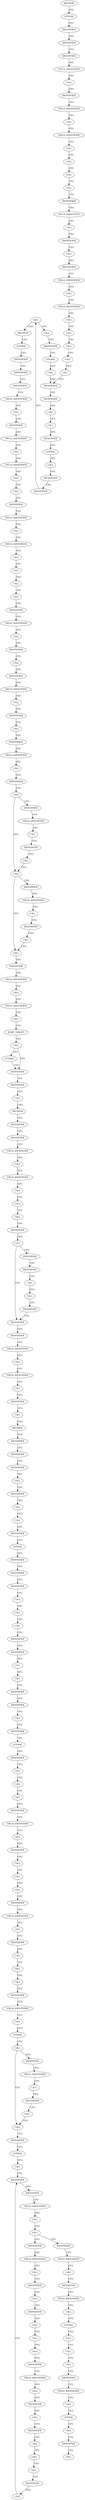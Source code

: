strict digraph "" {
	node [label="\N"];
	9217	[ARGUMENT_INDEX=1,
		CODE=con,
		COLUMN_NUMBER=6,
		LINE_NUMBER=2862,
		NAME=con,
		ORDER=1,
		TYPE_FULL_NAME="ceph_connection*",
		filename="messenger_v2.c",
		label=IDENTIFIER];
	9218	[ARGUMENT_INDEX=2,
		CANONICAL_NAME=state,
		CODE=state,
		COLUMN_NUMBER=6,
		LINE_NUMBER=2862,
		ORDER=2,
		filename="messenger_v2.c",
		label=FIELD_IDENTIFIER];
	9217 -> 9218	[label=CFG];
	9216	[ARGUMENT_INDEX=1,
		CODE="con->state",
		COLUMN_NUMBER=6,
		DISPATCH_TYPE=STATIC_DISPATCH,
		LINE_NUMBER=2862,
		METHOD_FULL_NAME="<operator>.indirectFieldAccess",
		NAME="<operator>.indirectFieldAccess",
		ORDER=1,
		TYPE_FULL_NAME="<empty>",
		filename="messenger_v2.c",
		label=CALL];
	9218 -> 9216	[label=CFG];
	9409	[ARGUMENT_INDEX=2,
		CODE=__func__,
		COLUMN_NUMBER=40,
		LINE_NUMBER=2921,
		NAME=__func__,
		ORDER=2,
		TYPE_FULL_NAME=ANY,
		filename="messenger_v2.c",
		label=IDENTIFIER];
	9410	[ARGUMENT_INDEX=3,
		CODE=con,
		COLUMN_NUMBER=50,
		LINE_NUMBER=2921,
		NAME=con,
		ORDER=3,
		TYPE_FULL_NAME="ceph_connection*",
		filename="messenger_v2.c",
		label=IDENTIFIER];
	9409 -> 9410	[label=CFG];
	9412	[ARGUMENT_INDEX=1,
		CODE=con,
		COLUMN_NUMBER=55,
		LINE_NUMBER=2921,
		NAME=con,
		ORDER=1,
		TYPE_FULL_NAME="ceph_connection*",
		filename="messenger_v2.c",
		label=IDENTIFIER];
	9410 -> 9412	[label=CFG];
	1539	[ARGUMENT_INDEX=1,
		CODE=i,
		COLUMN_NUMBER=36,
		LINE_NUMBER=518,
		NAME=i,
		ORDER=1,
		TYPE_FULL_NAME=int,
		filename="messenger_v2.c",
		label=IDENTIFIER];
	1538	[ARGUMENT_INDEX=3,
		CODE="i++",
		COLUMN_NUMBER=36,
		DISPATCH_TYPE=STATIC_DISPATCH,
		LINE_NUMBER=518,
		METHOD_FULL_NAME="<operator>.postIncrement",
		NAME="<operator>.postIncrement",
		ORDER=3,
		TYPE_FULL_NAME="<empty>",
		filename="messenger_v2.c",
		label=CALL];
	1539 -> 1538	[label=CFG];
	1534	[ARGUMENT_INDEX=1,
		CODE=i,
		COLUMN_NUMBER=14,
		LINE_NUMBER=518,
		NAME=i,
		ORDER=1,
		TYPE_FULL_NAME=int,
		filename="messenger_v2.c",
		label=IDENTIFIER];
	1538 -> 1534	[label=CFG];
	9459	[ARGUMENT_INDEX=1,
		CODE=ret,
		COLUMN_NUMBER=3,
		LINE_NUMBER=2940,
		NAME=ret,
		ORDER=1,
		TYPE_FULL_NAME=int,
		filename="messenger_v2.c",
		label=IDENTIFIER];
	9461	[ARGUMENT_INDEX=1,
		CODE=con,
		COLUMN_NUMBER=26,
		LINE_NUMBER=2940,
		NAME=con,
		ORDER=1,
		TYPE_FULL_NAME="ceph_connection*",
		filename="messenger_v2.c",
		label=IDENTIFIER];
	9459 -> 9461	[label=CFG];
	9460	[ARGUMENT_INDEX=2,
		CODE="populate_in_iter(con)",
		COLUMN_NUMBER=9,
		DISPATCH_TYPE=STATIC_DISPATCH,
		LINE_NUMBER=2940,
		METHOD_FULL_NAME=populate_in_iter,
		NAME=populate_in_iter,
		ORDER=2,
		TYPE_FULL_NAME="<empty>",
		filename="messenger_v2.c",
		label=CALL];
	9461 -> 9460	[label=CFG];
	1465	[ARGUMENT_INDEX=2,
		CODE="crc32c(0, p, crcp - p)",
		COLUMN_NUMBER=8,
		DISPATCH_TYPE=STATIC_DISPATCH,
		LINE_NUMBER=501,
		METHOD_FULL_NAME=crc32c,
		NAME=crc32c,
		ORDER=2,
		TYPE_FULL_NAME="<empty>",
		filename="messenger_v2.c",
		label=CALL];
	1463	[ARGUMENT_INDEX=-1,
		CODE="crc = crc32c(0, p, crcp - p)",
		COLUMN_NUMBER=2,
		DISPATCH_TYPE=STATIC_DISPATCH,
		LINE_NUMBER=501,
		METHOD_FULL_NAME="<operator>.assignment",
		NAME="<operator>.assignment",
		ORDER=6,
		TYPE_FULL_NAME="<empty>",
		filename="messenger_v2.c",
		label=CALL];
	1465 -> 1463	[label=CFG];
	1472	[ARGUMENT_INDEX=1,
		CODE=expected_crc,
		COLUMN_NUMBER=2,
		LINE_NUMBER=502,
		NAME=expected_crc,
		ORDER=1,
		TYPE_FULL_NAME=u32,
		filename="messenger_v2.c",
		label=IDENTIFIER];
	1463 -> 1472	[label=CFG];
	1541	[ARGUMENT_INDEX=-1,
		CODE="desc->fd_lens[i] = ceph_decode_32(&p)",
		COLUMN_NUMBER=3,
		DISPATCH_TYPE=STATIC_DISPATCH,
		LINE_NUMBER=519,
		METHOD_FULL_NAME="<operator>.assignment",
		NAME="<operator>.assignment",
		ORDER=1,
		TYPE_FULL_NAME="<empty>",
		filename="messenger_v2.c",
		label=CALL];
	1553	[ARGUMENT_INDEX=1,
		CODE=desc,
		COLUMN_NUMBER=3,
		LINE_NUMBER=520,
		NAME=desc,
		ORDER=1,
		TYPE_FULL_NAME="ceph_frame_desc*",
		filename="messenger_v2.c",
		label=IDENTIFIER];
	1541 -> 1553	[label=CFG];
	1554	[ARGUMENT_INDEX=2,
		CANONICAL_NAME=fd_aligns,
		CODE=fd_aligns,
		COLUMN_NUMBER=3,
		LINE_NUMBER=520,
		ORDER=2,
		filename="messenger_v2.c",
		label=FIELD_IDENTIFIER];
	1553 -> 1554	[label=CFG];
	1511	[ARGUMENT_INDEX=1,
		CODE=desc,
		COLUMN_NUMBER=6,
		LINE_NUMBER=513,
		NAME=desc,
		ORDER=1,
		TYPE_FULL_NAME="ceph_frame_desc*",
		filename="messenger_v2.c",
		label=IDENTIFIER];
	1512	[ARGUMENT_INDEX=2,
		CANONICAL_NAME=fd_seg_cnt,
		CODE=fd_seg_cnt,
		COLUMN_NUMBER=6,
		LINE_NUMBER=513,
		ORDER=2,
		filename="messenger_v2.c",
		label=FIELD_IDENTIFIER];
	1511 -> 1512	[label=CFG];
	1510	[ARGUMENT_INDEX=1,
		CODE="desc->fd_seg_cnt",
		COLUMN_NUMBER=6,
		DISPATCH_TYPE=STATIC_DISPATCH,
		LINE_NUMBER=513,
		METHOD_FULL_NAME="<operator>.indirectFieldAccess",
		NAME="<operator>.indirectFieldAccess",
		ORDER=1,
		TYPE_FULL_NAME="<empty>",
		filename="messenger_v2.c",
		label=CALL];
	1512 -> 1510	[label=CFG];
	1552	[ARGUMENT_INDEX=1,
		CODE="desc->fd_aligns",
		COLUMN_NUMBER=3,
		DISPATCH_TYPE=STATIC_DISPATCH,
		LINE_NUMBER=520,
		METHOD_FULL_NAME="<operator>.indirectFieldAccess",
		NAME="<operator>.indirectFieldAccess",
		ORDER=1,
		TYPE_FULL_NAME="<empty>",
		filename="messenger_v2.c",
		label=CALL];
	1555	[ARGUMENT_INDEX=2,
		CODE=i,
		COLUMN_NUMBER=19,
		LINE_NUMBER=520,
		NAME=i,
		ORDER=2,
		TYPE_FULL_NAME=int,
		filename="messenger_v2.c",
		label=IDENTIFIER];
	1552 -> 1555	[label=CFG];
	1551	[ARGUMENT_INDEX=1,
		CODE="desc->fd_aligns[i]",
		COLUMN_NUMBER=3,
		DISPATCH_TYPE=STATIC_DISPATCH,
		LINE_NUMBER=520,
		METHOD_FULL_NAME="<operator>.indirectIndexAccess",
		NAME="<operator>.indirectIndexAccess",
		ORDER=1,
		TYPE_FULL_NAME="<empty>",
		filename="messenger_v2.c",
		label=CALL];
	1555 -> 1551	[label=CFG];
	1453	[ARGUMENT_INDEX=-1,
		CODE="*crcp = p + CEPH_PREAMBLE_LEN - CEPH_CRC_LEN",
		COLUMN_NUMBER=7,
		DISPATCH_TYPE=STATIC_DISPATCH,
		LINE_NUMBER=497,
		METHOD_FULL_NAME="<operator>.assignment",
		NAME="<operator>.assignment",
		ORDER=2,
		TYPE_FULL_NAME="<empty>",
		filename="messenger_v2.c",
		label=CALL];
	1464	[ARGUMENT_INDEX=1,
		CODE=crc,
		COLUMN_NUMBER=2,
		LINE_NUMBER=501,
		NAME=crc,
		ORDER=1,
		TYPE_FULL_NAME=u32,
		filename="messenger_v2.c",
		label=IDENTIFIER];
	1453 -> 1464	[label=CFG];
	1466	[ARGUMENT_INDEX=1,
		CODE=0,
		COLUMN_NUMBER=15,
		LINE_NUMBER=501,
		ORDER=1,
		TYPE_FULL_NAME=int,
		filename="messenger_v2.c",
		label=LITERAL];
	1464 -> 1466	[label=CFG];
	9419	[ARGUMENT_INDEX=2,
		CANONICAL_NAME=v2,
		CODE=v2,
		COLUMN_NUMBER=23,
		LINE_NUMBER=2922,
		ORDER=2,
		filename="messenger_v2.c",
		label=FIELD_IDENTIFIER];
	9417	[ARGUMENT_INDEX=1,
		CODE="con->v2",
		COLUMN_NUMBER=23,
		DISPATCH_TYPE=STATIC_DISPATCH,
		LINE_NUMBER=2922,
		METHOD_FULL_NAME="<operator>.indirectFieldAccess",
		NAME="<operator>.indirectFieldAccess",
		ORDER=1,
		TYPE_FULL_NAME="<empty>",
		filename="messenger_v2.c",
		label=CALL];
	9419 -> 9417	[label=CFG];
	9420	[ARGUMENT_INDEX=2,
		CANONICAL_NAME=in_iter,
		CODE=in_iter,
		COLUMN_NUMBER=23,
		LINE_NUMBER=2922,
		ORDER=2,
		filename="messenger_v2.c",
		label=FIELD_IDENTIFIER];
	9417 -> 9420	[label=CFG];
	9416	[ARGUMENT_INDEX=1,
		CODE="con->v2.in_iter",
		COLUMN_NUMBER=23,
		DISPATCH_TYPE=STATIC_DISPATCH,
		LINE_NUMBER=2922,
		METHOD_FULL_NAME="<operator>.fieldAccess",
		NAME="<operator>.fieldAccess",
		ORDER=1,
		TYPE_FULL_NAME="<empty>",
		filename="messenger_v2.c",
		label=CALL];
	9415	[ARGUMENT_INDEX=1,
		CODE="&con->v2.in_iter",
		COLUMN_NUMBER=22,
		DISPATCH_TYPE=STATIC_DISPATCH,
		LINE_NUMBER=2922,
		METHOD_FULL_NAME="<operator>.addressOf",
		NAME="<operator>.addressOf",
		ORDER=1,
		TYPE_FULL_NAME="<empty>",
		filename="messenger_v2.c",
		label=CALL];
	9416 -> 9415	[label=CFG];
	9414	[ARGUMENT_INDEX=5,
		CODE="iov_iter_count(&con->v2.in_iter)",
		COLUMN_NUMBER=7,
		DISPATCH_TYPE=STATIC_DISPATCH,
		LINE_NUMBER=2922,
		METHOD_FULL_NAME=iov_iter_count,
		NAME=iov_iter_count,
		ORDER=5,
		TYPE_FULL_NAME="<empty>",
		filename="messenger_v2.c",
		label=CALL];
	9415 -> 9414	[label=CFG];
	1474	[ARGUMENT_INDEX=1,
		CODE=crcp,
		COLUMN_NUMBER=36,
		LINE_NUMBER=502,
		NAME=crcp,
		ORDER=1,
		TYPE_FULL_NAME="void*",
		filename="messenger_v2.c",
		label=IDENTIFIER];
	1472 -> 1474	[label=CFG];
	8807	[ARGUMENT_INDEX=2,
		CODE="&con->v2.in_desc",
		COLUMN_NUMBER=33,
		DISPATCH_TYPE=STATIC_DISPATCH,
		LINE_NUMBER=2729,
		METHOD_FULL_NAME="<operator>.addressOf",
		NAME="<operator>.addressOf",
		ORDER=2,
		TYPE_FULL_NAME="<empty>",
		filename="messenger_v2.c",
		label=CALL];
	8805	[ARGUMENT_INDEX=-1,
		CODE="*desc = &con->v2.in_desc",
		COLUMN_NUMBER=25,
		DISPATCH_TYPE=STATIC_DISPATCH,
		LINE_NUMBER=2729,
		METHOD_FULL_NAME="<operator>.assignment",
		NAME="<operator>.assignment",
		ORDER=2,
		TYPE_FULL_NAME="<empty>",
		filename="messenger_v2.c",
		label=CALL];
	8807 -> 8805	[label=CFG];
	8816	[ARGUMENT_INDEX=1,
		CODE=con,
		COLUMN_NUMBER=17,
		LINE_NUMBER=2732,
		NAME=con,
		ORDER=1,
		TYPE_FULL_NAME="ceph_connection*",
		filename="messenger_v2.c",
		label=IDENTIFIER];
	8805 -> 8816	[label=CFG];
	1532	[ARGUMENT_INDEX=2,
		CODE=0,
		COLUMN_NUMBER=11,
		LINE_NUMBER=518,
		ORDER=2,
		TYPE_FULL_NAME=int,
		filename="messenger_v2.c",
		label=LITERAL];
	1530	[ARGUMENT_INDEX=-1,
		CODE="i = 0",
		COLUMN_NUMBER=7,
		DISPATCH_TYPE=STATIC_DISPATCH,
		LINE_NUMBER=518,
		METHOD_FULL_NAME="<operator>.assignment",
		NAME="<operator>.assignment",
		ORDER=1,
		TYPE_FULL_NAME="<empty>",
		filename="messenger_v2.c",
		label=CALL];
	1532 -> 1530	[label=CFG];
	1530 -> 1534	[label=CFG];
	9195	[ARGUMENT_INDEX=1,
		CODE="\"%s con %p state %d in_state %d\\n\"",
		COLUMN_NUMBER=7,
		LINE_NUMBER=2858,
		ORDER=1,
		TYPE_FULL_NAME=char,
		filename="messenger_v2.c",
		label=LITERAL];
	9196	[ARGUMENT_INDEX=2,
		CODE=__func__,
		COLUMN_NUMBER=43,
		LINE_NUMBER=2858,
		NAME=__func__,
		ORDER=2,
		TYPE_FULL_NAME=ANY,
		filename="messenger_v2.c",
		label=IDENTIFIER];
	9195 -> 9196	[label=CFG];
	9197	[ARGUMENT_INDEX=3,
		CODE=con,
		COLUMN_NUMBER=53,
		LINE_NUMBER=2858,
		NAME=con,
		ORDER=3,
		TYPE_FULL_NAME="ceph_connection*",
		filename="messenger_v2.c",
		label=IDENTIFIER];
	9196 -> 9197	[label=CFG];
	8840	[ARGUMENT_INDEX=2,
		CODE="decode_preamble(con->v2.in_buf, desc)",
		COLUMN_NUMBER=8,
		DISPATCH_TYPE=STATIC_DISPATCH,
		LINE_NUMBER=2741,
		METHOD_FULL_NAME=decode_preamble,
		NAME=decode_preamble,
		ORDER=2,
		TYPE_FULL_NAME="<empty>",
		filename="messenger_v2.c",
		label=CALL];
	1448	[AST_PARENT_FULL_NAME="messenger_v2.c:<global>",
		AST_PARENT_TYPE=TYPE_DECL,
		CODE="static int decode_preamble(void *p, struct ceph_frame_desc *desc)
{
	void *crcp = p + CEPH_PREAMBLE_LEN - CEPH_CRC_LEN;
	u32 crc, \
expected_crc;
	int i;

	crc = crc32c(0, p, crcp - p);
	expected_crc = get_unaligned_le32(crcp);
	if (crc != expected_crc) {
		pr_\
err(\"bad preamble crc, calculated %u, expected %u\\n\",
		       crc, expected_crc);
		return -EBADMSG;
	}

	memset(desc, 0, sizeof(*\
desc));

	desc->fd_tag = ceph_decode_8(&p);
	desc->fd_seg_cnt = ceph_decode_8(&p);
	if (desc->fd_seg_cnt < 1 ||
	    desc->fd_seg_\
cnt > CEPH_FRAME_MAX_SEGMENT_COUNT) {
		pr_err(\"bad segment count %d\\n\", desc->fd_seg_cnt);
		return -EINVAL;
	}
	for (i = 0; i < \
desc->fd_seg_cnt; i++) {
		desc->fd_lens[i] = ceph_decode_32(&p);
		desc->fd_aligns[i] = ceph_decode_16(&p);
	}

	/*
	 * This would \
fire for FRAME_TAG_WAIT (it has one empty
	 * segment), but we should never get it as client.
	 */
	if (!desc->fd_lens[desc->fd_\
seg_cnt - 1]) {
		pr_err(\"last segment empty\\n\");
		return -EINVAL;
	}

	if (desc->fd_l...",
		COLUMN_NUMBER=1,
		COLUMN_NUMBER_END=1,
		FILENAME="messenger_v2.c",
		FULL_NAME=decode_preamble,
		IS_EXTERNAL=false,
		LINE_NUMBER=495,
		LINE_NUMBER_END=550,
		NAME=decode_preamble,
		ORDER=36,
		SIGNATURE="int decode_preamble (void*,ceph_frame_desc*)",
		filename="messenger_v2.c",
		label=METHOD];
	8840 -> 1448	[label=CALL];
	1454	[ARGUMENT_INDEX=1,
		CODE=crcp,
		COLUMN_NUMBER=8,
		LINE_NUMBER=497,
		NAME=crcp,
		ORDER=1,
		TYPE_FULL_NAME="void*",
		filename="messenger_v2.c",
		label=IDENTIFIER];
	1448 -> 1454	[label=CFG];
	1581	[ARGUMENT_INDEX=2,
		CANONICAL_NAME=fd_lens,
		CODE=fd_lens,
		COLUMN_NUMBER=6,
		LINE_NUMBER=532,
		ORDER=2,
		filename="messenger_v2.c",
		label=FIELD_IDENTIFIER];
	1579	[ARGUMENT_INDEX=1,
		CODE="desc->fd_lens",
		COLUMN_NUMBER=6,
		DISPATCH_TYPE=STATIC_DISPATCH,
		LINE_NUMBER=532,
		METHOD_FULL_NAME="<operator>.indirectFieldAccess",
		NAME="<operator>.indirectFieldAccess",
		ORDER=1,
		TYPE_FULL_NAME="<empty>",
		filename="messenger_v2.c",
		label=CALL];
	1581 -> 1579	[label=CFG];
	1582	[ARGUMENT_INDEX=2,
		CODE=0,
		COLUMN_NUMBER=20,
		LINE_NUMBER=532,
		ORDER=2,
		TYPE_FULL_NAME=int,
		filename="messenger_v2.c",
		label=LITERAL];
	1579 -> 1582	[label=CFG];
	1509	[ARGUMENT_INDEX=1,
		CODE="desc->fd_seg_cnt < 1",
		COLUMN_NUMBER=6,
		DISPATCH_TYPE=STATIC_DISPATCH,
		LINE_NUMBER=513,
		METHOD_FULL_NAME="<operator>.lessThan",
		NAME="<operator>.lessThan",
		ORDER=1,
		TYPE_FULL_NAME="<empty>",
		filename="messenger_v2.c",
		label=CALL];
	1508	[ARGUMENT_INDEX=-1,
		CODE="desc->fd_seg_cnt < 1 ||
	    desc->fd_seg_cnt > CEPH_FRAME_MAX_SEGMENT_COUNT",
		COLUMN_NUMBER=6,
		DISPATCH_TYPE=STATIC_DISPATCH,
		LINE_NUMBER=513,
		METHOD_FULL_NAME="<operator>.logicalOr",
		NAME="<operator>.logicalOr",
		ORDER=1,
		TYPE_FULL_NAME="<empty>",
		filename="messenger_v2.c",
		label=CALL];
	1509 -> 1508	[label=CFG];
	1516	[ARGUMENT_INDEX=1,
		CODE=desc,
		COLUMN_NUMBER=6,
		LINE_NUMBER=514,
		NAME=desc,
		ORDER=1,
		TYPE_FULL_NAME="ceph_frame_desc*",
		filename="messenger_v2.c",
		label=IDENTIFIER];
	1509 -> 1516	[label=CFG];
	1531	[ARGUMENT_INDEX=1,
		CODE=i,
		COLUMN_NUMBER=7,
		LINE_NUMBER=518,
		NAME=i,
		ORDER=1,
		TYPE_FULL_NAME=int,
		filename="messenger_v2.c",
		label=IDENTIFIER];
	1508 -> 1531	[label=CFG];
	1517	[ARGUMENT_INDEX=2,
		CANONICAL_NAME=fd_seg_cnt,
		CODE=fd_seg_cnt,
		COLUMN_NUMBER=6,
		LINE_NUMBER=514,
		ORDER=2,
		filename="messenger_v2.c",
		label=FIELD_IDENTIFIER];
	1516 -> 1517	[label=CFG];
	9244	[ARGUMENT_INDEX=1,
		CODE="con->state",
		COLUMN_NUMBER=14,
		DISPATCH_TYPE=STATIC_DISPATCH,
		LINE_NUMBER=2866,
		METHOD_FULL_NAME="<operator>.indirectFieldAccess",
		NAME="<operator>.indirectFieldAccess",
		ORDER=1,
		TYPE_FULL_NAME="<empty>",
		filename="messenger_v2.c",
		label=CALL];
	9247	[ARGUMENT_INDEX=2,
		CODE=CEPH_CON_S_V2_HELLO,
		COLUMN_NUMBER=28,
		LINE_NUMBER=2866,
		NAME=CEPH_CON_S_V2_HELLO,
		ORDER=2,
		TYPE_FULL_NAME=ANY,
		filename="messenger_v2.c",
		label=IDENTIFIER];
	9244 -> 9247	[label=CFG];
	9243	[ARGUMENT_INDEX=1,
		CODE="con->state >= CEPH_CON_S_V2_HELLO",
		COLUMN_NUMBER=14,
		DISPATCH_TYPE=STATIC_DISPATCH,
		LINE_NUMBER=2866,
		METHOD_FULL_NAME="<operator>.greaterEqualsThan",
		NAME="<operator>.greaterEqualsThan",
		ORDER=1,
		TYPE_FULL_NAME="<empty>",
		filename="messenger_v2.c",
		label=CALL];
	9247 -> 9243	[label=CFG];
	1563	[ARGUMENT_INDEX=1,
		CODE=desc,
		COLUMN_NUMBER=7,
		LINE_NUMBER=527,
		NAME=desc,
		ORDER=1,
		TYPE_FULL_NAME="ceph_frame_desc*",
		filename="messenger_v2.c",
		label=IDENTIFIER];
	1564	[ARGUMENT_INDEX=2,
		CANONICAL_NAME=fd_lens,
		CODE=fd_lens,
		COLUMN_NUMBER=7,
		LINE_NUMBER=527,
		ORDER=2,
		filename="messenger_v2.c",
		label=FIELD_IDENTIFIER];
	1563 -> 1564	[label=CFG];
	1562	[ARGUMENT_INDEX=1,
		CODE="desc->fd_lens",
		COLUMN_NUMBER=7,
		DISPATCH_TYPE=STATIC_DISPATCH,
		LINE_NUMBER=527,
		METHOD_FULL_NAME="<operator>.indirectFieldAccess",
		NAME="<operator>.indirectFieldAccess",
		ORDER=1,
		TYPE_FULL_NAME="<empty>",
		filename="messenger_v2.c",
		label=CALL];
	1564 -> 1562	[label=CFG];
	9232	[ARGUMENT_INDEX=2,
		CODE=CEPH_CON_S_V2_BANNER_PAYLOAD,
		COLUMN_NUMBER=27,
		LINE_NUMBER=2864,
		NAME=CEPH_CON_S_V2_BANNER_PAYLOAD,
		ORDER=2,
		TYPE_FULL_NAME=ANY,
		filename="messenger_v2.c",
		label=IDENTIFIER];
	9228	[ARGUMENT_INDEX=-1,
		CODE="con->state == CEPH_CON_S_V2_BANNER_PAYLOAD",
		COLUMN_NUMBER=13,
		DISPATCH_TYPE=STATIC_DISPATCH,
		LINE_NUMBER=2864,
		METHOD_FULL_NAME="<operator>.equals",
		NAME="<operator>.equals",
		ORDER=1,
		TYPE_FULL_NAME="<empty>",
		filename="messenger_v2.c",
		label=CALL];
	9232 -> 9228	[label=CFG];
	9245	[ARGUMENT_INDEX=1,
		CODE=con,
		COLUMN_NUMBER=14,
		LINE_NUMBER=2866,
		NAME=con,
		ORDER=1,
		TYPE_FULL_NAME="ceph_connection*",
		filename="messenger_v2.c",
		label=IDENTIFIER];
	9228 -> 9245	[label=CFG];
	9246	[ARGUMENT_INDEX=2,
		CANONICAL_NAME=state,
		CODE=state,
		COLUMN_NUMBER=14,
		LINE_NUMBER=2866,
		ORDER=2,
		filename="messenger_v2.c",
		label=FIELD_IDENTIFIER];
	9245 -> 9246	[label=CFG];
	9438	[ARGUMENT_INDEX=2,
		CANONICAL_NAME=v2,
		CODE=v2,
		COLUMN_NUMBER=31,
		LINE_NUMBER=2932,
		ORDER=2,
		filename="messenger_v2.c",
		label=FIELD_IDENTIFIER];
	9436	[ARGUMENT_INDEX=1,
		CODE="con->v2",
		COLUMN_NUMBER=31,
		DISPATCH_TYPE=STATIC_DISPATCH,
		LINE_NUMBER=2932,
		METHOD_FULL_NAME="<operator>.indirectFieldAccess",
		NAME="<operator>.indirectFieldAccess",
		ORDER=1,
		TYPE_FULL_NAME="<empty>",
		filename="messenger_v2.c",
		label=CALL];
	9438 -> 9436	[label=CFG];
	9439	[ARGUMENT_INDEX=2,
		CANONICAL_NAME=in_iter,
		CODE=in_iter,
		COLUMN_NUMBER=31,
		LINE_NUMBER=2932,
		ORDER=2,
		filename="messenger_v2.c",
		label=FIELD_IDENTIFIER];
	9436 -> 9439	[label=CFG];
	1469	[ARGUMENT_INDEX=1,
		CODE=crcp,
		COLUMN_NUMBER=21,
		LINE_NUMBER=501,
		NAME=crcp,
		ORDER=1,
		TYPE_FULL_NAME="void*",
		filename="messenger_v2.c",
		label=IDENTIFIER];
	1470	[ARGUMENT_INDEX=2,
		CODE=p,
		COLUMN_NUMBER=28,
		LINE_NUMBER=501,
		NAME=p,
		ORDER=2,
		TYPE_FULL_NAME="void*",
		filename="messenger_v2.c",
		label=IDENTIFIER];
	1469 -> 1470	[label=CFG];
	1468	[ARGUMENT_INDEX=3,
		CODE="crcp - p",
		COLUMN_NUMBER=21,
		DISPATCH_TYPE=STATIC_DISPATCH,
		LINE_NUMBER=501,
		METHOD_FULL_NAME="<operator>.subtraction",
		NAME="<operator>.subtraction",
		ORDER=3,
		TYPE_FULL_NAME="<empty>",
		filename="messenger_v2.c",
		label=CALL];
	1470 -> 1468	[label=CFG];
	8821	[ARGUMENT_INDEX=1,
		CODE=con,
		COLUMN_NUMBER=26,
		LINE_NUMBER=2733,
		NAME=con,
		ORDER=1,
		TYPE_FULL_NAME="ceph_connection*",
		filename="messenger_v2.c",
		label=IDENTIFIER];
	8820	[ARGUMENT_INDEX=2,
		CODE="decrypt_preamble(con)",
		COLUMN_NUMBER=9,
		DISPATCH_TYPE=STATIC_DISPATCH,
		LINE_NUMBER=2733,
		METHOD_FULL_NAME=decrypt_preamble,
		NAME=decrypt_preamble,
		ORDER=2,
		TYPE_FULL_NAME="<empty>",
		filename="messenger_v2.c",
		label=CALL];
	8821 -> 8820	[label=CFG];
	8818	[ARGUMENT_INDEX=-1,
		CODE="ret = decrypt_preamble(con)",
		COLUMN_NUMBER=3,
		DISPATCH_TYPE=STATIC_DISPATCH,
		LINE_NUMBER=2733,
		METHOD_FULL_NAME="<operator>.assignment",
		NAME="<operator>.assignment",
		ORDER=1,
		TYPE_FULL_NAME="<empty>",
		filename="messenger_v2.c",
		label=CALL];
	8820 -> 8818	[label=CFG];
	8812	[ARGUMENT_INDEX=2,
		CANONICAL_NAME=in_desc,
		CODE=in_desc,
		COLUMN_NUMBER=34,
		LINE_NUMBER=2729,
		ORDER=2,
		filename="messenger_v2.c",
		label=FIELD_IDENTIFIER];
	8808	[ARGUMENT_INDEX=1,
		CODE="con->v2.in_desc",
		COLUMN_NUMBER=34,
		DISPATCH_TYPE=STATIC_DISPATCH,
		LINE_NUMBER=2729,
		METHOD_FULL_NAME="<operator>.fieldAccess",
		NAME="<operator>.fieldAccess",
		ORDER=1,
		TYPE_FULL_NAME="<empty>",
		filename="messenger_v2.c",
		label=CALL];
	8812 -> 8808	[label=CFG];
	8808 -> 8807	[label=CFG];
	1468 -> 1465	[label=CFG];
	9407	[ARGUMENT_INDEX=-1,
		CODE="dout(\"%s con %p state %d need %zu\\n\", __func__, con, con->state,
	     iov_iter_count(&con->v2.in_iter))",
		COLUMN_NUMBER=2,
		DISPATCH_TYPE=STATIC_DISPATCH,
		LINE_NUMBER=2921,
		METHOD_FULL_NAME=dout,
		NAME=dout,
		ORDER=2,
		TYPE_FULL_NAME="<empty>",
		filename="messenger_v2.c",
		label=CALL];
	9414 -> 9407	[label=CFG];
	1567	[ARGUMENT_INDEX=1,
		CODE=desc,
		COLUMN_NUMBER=21,
		LINE_NUMBER=527,
		NAME=desc,
		ORDER=1,
		TYPE_FULL_NAME="ceph_frame_desc*",
		filename="messenger_v2.c",
		label=IDENTIFIER];
	1562 -> 1567	[label=CFG];
	1560	[ARGUMENT_INDEX=-1,
		CODE="!desc->fd_lens[desc->fd_seg_cnt - 1]",
		COLUMN_NUMBER=6,
		DISPATCH_TYPE=STATIC_DISPATCH,
		LINE_NUMBER=527,
		METHOD_FULL_NAME="<operator>.logicalNot",
		NAME="<operator>.logicalNot",
		ORDER=1,
		TYPE_FULL_NAME="<empty>",
		filename="messenger_v2.c",
		label=CALL];
	1580	[ARGUMENT_INDEX=1,
		CODE=desc,
		COLUMN_NUMBER=6,
		LINE_NUMBER=532,
		NAME=desc,
		ORDER=1,
		TYPE_FULL_NAME="ceph_frame_desc*",
		filename="messenger_v2.c",
		label=IDENTIFIER];
	1560 -> 1580	[label=CFG];
	1580 -> 1581	[label=CFG];
	9230	[ARGUMENT_INDEX=1,
		CODE=con,
		COLUMN_NUMBER=13,
		LINE_NUMBER=2864,
		NAME=con,
		ORDER=1,
		TYPE_FULL_NAME="ceph_connection*",
		filename="messenger_v2.c",
		label=IDENTIFIER];
	9231	[ARGUMENT_INDEX=2,
		CANONICAL_NAME=state,
		CODE=state,
		COLUMN_NUMBER=13,
		LINE_NUMBER=2864,
		ORDER=2,
		filename="messenger_v2.c",
		label=FIELD_IDENTIFIER];
	9230 -> 9231	[label=CFG];
	9229	[ARGUMENT_INDEX=1,
		CODE="con->state",
		COLUMN_NUMBER=13,
		DISPATCH_TYPE=STATIC_DISPATCH,
		LINE_NUMBER=2864,
		METHOD_FULL_NAME="<operator>.indirectFieldAccess",
		NAME="<operator>.indirectFieldAccess",
		ORDER=1,
		TYPE_FULL_NAME="<empty>",
		filename="messenger_v2.c",
		label=CALL];
	9231 -> 9229	[label=CFG];
	9408	[ARGUMENT_INDEX=1,
		CODE="\"%s con %p state %d need %zu\\n\"",
		COLUMN_NUMBER=7,
		LINE_NUMBER=2921,
		ORDER=1,
		TYPE_FULL_NAME=char,
		filename="messenger_v2.c",
		label=LITERAL];
	9408 -> 9409	[label=CFG];
	1487	[ARGUMENT_INDEX=-1,
		CODE="memset(desc, 0, sizeof(*desc))",
		COLUMN_NUMBER=2,
		DISPATCH_TYPE=STATIC_DISPATCH,
		LINE_NUMBER=509,
		METHOD_FULL_NAME=memset,
		NAME=memset,
		ORDER=9,
		TYPE_FULL_NAME="<empty>",
		filename="messenger_v2.c",
		label=CALL];
	1495	[ARGUMENT_INDEX=1,
		CODE=desc,
		COLUMN_NUMBER=2,
		LINE_NUMBER=511,
		NAME=desc,
		ORDER=1,
		TYPE_FULL_NAME="ceph_frame_desc*",
		filename="messenger_v2.c",
		label=IDENTIFIER];
	1487 -> 1495	[label=CFG];
	1496	[ARGUMENT_INDEX=2,
		CANONICAL_NAME=fd_tag,
		CODE=fd_tag,
		COLUMN_NUMBER=2,
		LINE_NUMBER=511,
		ORDER=2,
		filename="messenger_v2.c",
		label=FIELD_IDENTIFIER];
	1495 -> 1496	[label=CFG];
	9411	[ARGUMENT_INDEX=4,
		CODE="con->state",
		COLUMN_NUMBER=55,
		DISPATCH_TYPE=STATIC_DISPATCH,
		LINE_NUMBER=2921,
		METHOD_FULL_NAME="<operator>.indirectFieldAccess",
		NAME="<operator>.indirectFieldAccess",
		ORDER=4,
		TYPE_FULL_NAME="<empty>",
		filename="messenger_v2.c",
		label=CALL];
	9418	[ARGUMENT_INDEX=1,
		CODE=con,
		COLUMN_NUMBER=23,
		LINE_NUMBER=2922,
		NAME=con,
		ORDER=1,
		TYPE_FULL_NAME="ceph_connection*",
		filename="messenger_v2.c",
		label=IDENTIFIER];
	9411 -> 9418	[label=CFG];
	9418 -> 9419	[label=CFG];
	9435	[ARGUMENT_INDEX=1,
		CODE="con->v2.in_iter",
		COLUMN_NUMBER=31,
		DISPATCH_TYPE=STATIC_DISPATCH,
		LINE_NUMBER=2932,
		METHOD_FULL_NAME="<operator>.fieldAccess",
		NAME="<operator>.fieldAccess",
		ORDER=1,
		TYPE_FULL_NAME="<empty>",
		filename="messenger_v2.c",
		label=CALL];
	9434	[ARGUMENT_INDEX=1,
		CODE="&con->v2.in_iter",
		COLUMN_NUMBER=30,
		DISPATCH_TYPE=STATIC_DISPATCH,
		LINE_NUMBER=2932,
		METHOD_FULL_NAME="<operator>.addressOf",
		NAME="<operator>.addressOf",
		ORDER=1,
		TYPE_FULL_NAME="<empty>",
		filename="messenger_v2.c",
		label=CALL];
	9435 -> 9434	[label=CFG];
	9433	[ARGUMENT_INDEX=1,
		CODE="iov_iter_count(&con->v2.in_iter)",
		COLUMN_NUMBER=15,
		DISPATCH_TYPE=STATIC_DISPATCH,
		LINE_NUMBER=2932,
		METHOD_FULL_NAME=iov_iter_count,
		NAME=iov_iter_count,
		ORDER=1,
		TYPE_FULL_NAME="<empty>",
		filename="messenger_v2.c",
		label=CALL];
	9434 -> 9433	[label=CFG];
	9251	[ARGUMENT_INDEX=2,
		CANONICAL_NAME=state,
		CODE=state,
		COLUMN_NUMBER=7,
		LINE_NUMBER=2867,
		ORDER=2,
		filename="messenger_v2.c",
		label=FIELD_IDENTIFIER];
	9249	[ARGUMENT_INDEX=1,
		CODE="con->state",
		COLUMN_NUMBER=7,
		DISPATCH_TYPE=STATIC_DISPATCH,
		LINE_NUMBER=2867,
		METHOD_FULL_NAME="<operator>.indirectFieldAccess",
		NAME="<operator>.indirectFieldAccess",
		ORDER=1,
		TYPE_FULL_NAME="<empty>",
		filename="messenger_v2.c",
		label=CALL];
	9251 -> 9249	[label=CFG];
	9252	[ARGUMENT_INDEX=2,
		CODE=CEPH_CON_S_V2_SESSION_RECONNECT,
		COLUMN_NUMBER=21,
		LINE_NUMBER=2867,
		NAME=CEPH_CON_S_V2_SESSION_RECONNECT,
		ORDER=2,
		TYPE_FULL_NAME=ANY,
		filename="messenger_v2.c",
		label=IDENTIFIER];
	9249 -> 9252	[label=CFG];
	1583	[ARGUMENT_INDEX=2,
		CODE=CEPH_MSG_MAX_CONTROL_LEN,
		COLUMN_NUMBER=25,
		LINE_NUMBER=532,
		NAME=CEPH_MSG_MAX_CONTROL_LEN,
		ORDER=2,
		TYPE_FULL_NAME=ANY,
		filename="messenger_v2.c",
		label=IDENTIFIER];
	1577	[ARGUMENT_INDEX=-1,
		CODE="desc->fd_lens[0] > CEPH_MSG_MAX_CONTROL_LEN",
		COLUMN_NUMBER=6,
		DISPATCH_TYPE=STATIC_DISPATCH,
		LINE_NUMBER=532,
		METHOD_FULL_NAME="<operator>.greaterThan",
		NAME="<operator>.greaterThan",
		ORDER=1,
		TYPE_FULL_NAME="<empty>",
		filename="messenger_v2.c",
		label=CALL];
	1583 -> 1577	[label=CFG];
	1550	[ARGUMENT_INDEX=-1,
		CODE="desc->fd_aligns[i] = ceph_decode_16(&p)",
		COLUMN_NUMBER=3,
		DISPATCH_TYPE=STATIC_DISPATCH,
		LINE_NUMBER=520,
		METHOD_FULL_NAME="<operator>.assignment",
		NAME="<operator>.assignment",
		ORDER=2,
		TYPE_FULL_NAME="<empty>",
		filename="messenger_v2.c",
		label=CALL];
	1550 -> 1539	[label=CFG];
	1558	[ARGUMENT_INDEX=1,
		CODE=p,
		COLUMN_NUMBER=40,
		LINE_NUMBER=520,
		NAME=p,
		ORDER=1,
		TYPE_FULL_NAME="void*",
		filename="messenger_v2.c",
		label=IDENTIFIER];
	1557	[ARGUMENT_INDEX=1,
		CODE="&p",
		COLUMN_NUMBER=39,
		DISPATCH_TYPE=STATIC_DISPATCH,
		LINE_NUMBER=520,
		METHOD_FULL_NAME="<operator>.addressOf",
		NAME="<operator>.addressOf",
		ORDER=1,
		TYPE_FULL_NAME="<empty>",
		filename="messenger_v2.c",
		label=CALL];
	1558 -> 1557	[label=CFG];
	1556	[ARGUMENT_INDEX=2,
		CODE="ceph_decode_16(&p)",
		COLUMN_NUMBER=24,
		DISPATCH_TYPE=STATIC_DISPATCH,
		LINE_NUMBER=520,
		METHOD_FULL_NAME=ceph_decode_16,
		NAME=ceph_decode_16,
		ORDER=2,
		TYPE_FULL_NAME="<empty>",
		filename="messenger_v2.c",
		label=CALL];
	1557 -> 1556	[label=CFG];
	1569	[ARGUMENT_INDEX=2,
		CODE=1,
		COLUMN_NUMBER=40,
		LINE_NUMBER=527,
		ORDER=2,
		TYPE_FULL_NAME=int,
		filename="messenger_v2.c",
		label=LITERAL];
	1565	[ARGUMENT_INDEX=2,
		CODE="desc->fd_seg_cnt - 1",
		COLUMN_NUMBER=21,
		DISPATCH_TYPE=STATIC_DISPATCH,
		LINE_NUMBER=527,
		METHOD_FULL_NAME="<operator>.subtraction",
		NAME="<operator>.subtraction",
		ORDER=2,
		TYPE_FULL_NAME="<empty>",
		filename="messenger_v2.c",
		label=CALL];
	1569 -> 1565	[label=CFG];
	1561	[ARGUMENT_INDEX=1,
		CODE="desc->fd_lens[desc->fd_seg_cnt - 1]",
		COLUMN_NUMBER=7,
		DISPATCH_TYPE=STATIC_DISPATCH,
		LINE_NUMBER=527,
		METHOD_FULL_NAME="<operator>.indirectIndexAccess",
		NAME="<operator>.indirectIndexAccess",
		ORDER=1,
		TYPE_FULL_NAME="<empty>",
		filename="messenger_v2.c",
		label=CALL];
	1565 -> 1561	[label=CFG];
	1473	[ARGUMENT_INDEX=2,
		CODE="get_unaligned_le32(crcp)",
		COLUMN_NUMBER=17,
		DISPATCH_TYPE=STATIC_DISPATCH,
		LINE_NUMBER=502,
		METHOD_FULL_NAME=get_unaligned_le32,
		NAME=get_unaligned_le32,
		ORDER=2,
		TYPE_FULL_NAME="<empty>",
		filename="messenger_v2.c",
		label=CALL];
	1471	[ARGUMENT_INDEX=-1,
		CODE="expected_crc = get_unaligned_le32(crcp)",
		COLUMN_NUMBER=2,
		DISPATCH_TYPE=STATIC_DISPATCH,
		LINE_NUMBER=502,
		METHOD_FULL_NAME="<operator>.assignment",
		NAME="<operator>.assignment",
		ORDER=7,
		TYPE_FULL_NAME="<empty>",
		filename="messenger_v2.c",
		label=CALL];
	1473 -> 1471	[label=CFG];
	1477	[ARGUMENT_INDEX=1,
		CODE=crc,
		COLUMN_NUMBER=6,
		LINE_NUMBER=503,
		NAME=crc,
		ORDER=1,
		TYPE_FULL_NAME=u32,
		filename="messenger_v2.c",
		label=IDENTIFIER];
	1471 -> 1477	[label=CFG];
	1459	[ARGUMENT_INDEX=2,
		CODE=CEPH_CRC_LEN,
		COLUMN_NUMBER=39,
		LINE_NUMBER=497,
		NAME=CEPH_CRC_LEN,
		ORDER=2,
		TYPE_FULL_NAME=ANY,
		filename="messenger_v2.c",
		label=IDENTIFIER];
	1455	[ARGUMENT_INDEX=2,
		CODE="p + CEPH_PREAMBLE_LEN - CEPH_CRC_LEN",
		COLUMN_NUMBER=15,
		DISPATCH_TYPE=STATIC_DISPATCH,
		LINE_NUMBER=497,
		METHOD_FULL_NAME="<operator>.subtraction",
		NAME="<operator>.subtraction",
		ORDER=2,
		TYPE_FULL_NAME="<empty>",
		filename="messenger_v2.c",
		label=CALL];
	1459 -> 1455	[label=CFG];
	1455 -> 1453	[label=CFG];
	9202	[ARGUMENT_INDEX=1,
		CODE="con->v2",
		COLUMN_NUMBER=7,
		DISPATCH_TYPE=STATIC_DISPATCH,
		LINE_NUMBER=2859,
		METHOD_FULL_NAME="<operator>.indirectFieldAccess",
		NAME="<operator>.indirectFieldAccess",
		ORDER=1,
		TYPE_FULL_NAME="<empty>",
		filename="messenger_v2.c",
		label=CALL];
	9205	[ARGUMENT_INDEX=2,
		CANONICAL_NAME=in_state,
		CODE=in_state,
		COLUMN_NUMBER=7,
		LINE_NUMBER=2859,
		ORDER=2,
		filename="messenger_v2.c",
		label=FIELD_IDENTIFIER];
	9202 -> 9205	[label=CFG];
	9201	[ARGUMENT_INDEX=5,
		CODE="con->v2.in_state",
		COLUMN_NUMBER=7,
		DISPATCH_TYPE=STATIC_DISPATCH,
		LINE_NUMBER=2859,
		METHOD_FULL_NAME="<operator>.fieldAccess",
		NAME="<operator>.fieldAccess",
		ORDER=5,
		TYPE_FULL_NAME="<empty>",
		filename="messenger_v2.c",
		label=CALL];
	9205 -> 9201	[label=CFG];
	9464	[ARGUMENT_INDEX=1,
		CODE=ret,
		COLUMN_NUMBER=7,
		LINE_NUMBER=2941,
		NAME=ret,
		ORDER=1,
		TYPE_FULL_NAME=int,
		filename="messenger_v2.c",
		label=IDENTIFIER];
	9465	[ARGUMENT_INDEX=2,
		CODE=0,
		COLUMN_NUMBER=14,
		LINE_NUMBER=2941,
		ORDER=2,
		TYPE_FULL_NAME=int,
		filename="messenger_v2.c",
		label=LITERAL];
	9464 -> 9465	[label=CFG];
	9463	[ARGUMENT_INDEX=-1,
		CODE="ret <= 0",
		COLUMN_NUMBER=7,
		DISPATCH_TYPE=STATIC_DISPATCH,
		LINE_NUMBER=2941,
		METHOD_FULL_NAME="<operator>.lessEqualsThan",
		NAME="<operator>.lessEqualsThan",
		ORDER=1,
		TYPE_FULL_NAME="<empty>",
		filename="messenger_v2.c",
		label=CALL];
	9465 -> 9463	[label=CFG];
	9246 -> 9244	[label=CFG];
	8843	[ARGUMENT_INDEX=1,
		CODE=con,
		COLUMN_NUMBER=24,
		LINE_NUMBER=2741,
		NAME=con,
		ORDER=1,
		TYPE_FULL_NAME="ceph_connection*",
		filename="messenger_v2.c",
		label=IDENTIFIER];
	8844	[ARGUMENT_INDEX=2,
		CANONICAL_NAME=v2,
		CODE=v2,
		COLUMN_NUMBER=24,
		LINE_NUMBER=2741,
		ORDER=2,
		filename="messenger_v2.c",
		label=FIELD_IDENTIFIER];
	8843 -> 8844	[label=CFG];
	8842	[ARGUMENT_INDEX=1,
		CODE="con->v2",
		COLUMN_NUMBER=24,
		DISPATCH_TYPE=STATIC_DISPATCH,
		LINE_NUMBER=2741,
		METHOD_FULL_NAME="<operator>.indirectFieldAccess",
		NAME="<operator>.indirectFieldAccess",
		ORDER=1,
		TYPE_FULL_NAME="<empty>",
		filename="messenger_v2.c",
		label=CALL];
	8844 -> 8842	[label=CFG];
	1499	[ARGUMENT_INDEX=1,
		CODE=p,
		COLUMN_NUMBER=32,
		LINE_NUMBER=511,
		NAME=p,
		ORDER=1,
		TYPE_FULL_NAME="void*",
		filename="messenger_v2.c",
		label=IDENTIFIER];
	1498	[ARGUMENT_INDEX=1,
		CODE="&p",
		COLUMN_NUMBER=31,
		DISPATCH_TYPE=STATIC_DISPATCH,
		LINE_NUMBER=511,
		METHOD_FULL_NAME="<operator>.addressOf",
		NAME="<operator>.addressOf",
		ORDER=1,
		TYPE_FULL_NAME="<empty>",
		filename="messenger_v2.c",
		label=CALL];
	1499 -> 1498	[label=CFG];
	1497	[ARGUMENT_INDEX=2,
		CODE="ceph_decode_8(&p)",
		COLUMN_NUMBER=17,
		DISPATCH_TYPE=STATIC_DISPATCH,
		LINE_NUMBER=511,
		METHOD_FULL_NAME=ceph_decode_8,
		NAME=ceph_decode_8,
		ORDER=2,
		TYPE_FULL_NAME="<empty>",
		filename="messenger_v2.c",
		label=CALL];
	1498 -> 1497	[label=CFG];
	1556 -> 1550	[label=CFG];
	9424	[ARGUMENT_INDEX=1,
		CODE=con,
		COLUMN_NUMBER=6,
		LINE_NUMBER=2924,
		NAME=con,
		ORDER=1,
		TYPE_FULL_NAME="ceph_connection*",
		filename="messenger_v2.c",
		label=IDENTIFIER];
	9425	[ARGUMENT_INDEX=2,
		CANONICAL_NAME=state,
		CODE=state,
		COLUMN_NUMBER=6,
		LINE_NUMBER=2924,
		ORDER=2,
		filename="messenger_v2.c",
		label=FIELD_IDENTIFIER];
	9424 -> 9425	[label=CFG];
	9423	[ARGUMENT_INDEX=1,
		CODE="con->state",
		COLUMN_NUMBER=6,
		DISPATCH_TYPE=STATIC_DISPATCH,
		LINE_NUMBER=2924,
		METHOD_FULL_NAME="<operator>.indirectFieldAccess",
		NAME="<operator>.indirectFieldAccess",
		ORDER=1,
		TYPE_FULL_NAME="<empty>",
		filename="messenger_v2.c",
		label=CALL];
	9425 -> 9423	[label=CFG];
	9212	[ARGUMENT_INDEX=2,
		CANONICAL_NAME=v2,
		CODE=v2,
		COLUMN_NUMBER=26,
		LINE_NUMBER=2860,
		ORDER=2,
		filename="messenger_v2.c",
		label=FIELD_IDENTIFIER];
	9210	[ARGUMENT_INDEX=1,
		CODE="con->v2",
		COLUMN_NUMBER=26,
		DISPATCH_TYPE=STATIC_DISPATCH,
		LINE_NUMBER=2860,
		METHOD_FULL_NAME="<operator>.indirectFieldAccess",
		NAME="<operator>.indirectFieldAccess",
		ORDER=1,
		TYPE_FULL_NAME="<empty>",
		filename="messenger_v2.c",
		label=CALL];
	9212 -> 9210	[label=CFG];
	9213	[ARGUMENT_INDEX=2,
		CANONICAL_NAME=in_iter,
		CODE=in_iter,
		COLUMN_NUMBER=26,
		LINE_NUMBER=2860,
		ORDER=2,
		filename="messenger_v2.c",
		label=FIELD_IDENTIFIER];
	9210 -> 9213	[label=CFG];
	9248	[ARGUMENT_INDEX=2,
		CODE="con->state <= CEPH_CON_S_V2_SESSION_RECONNECT",
		COLUMN_NUMBER=7,
		DISPATCH_TYPE=STATIC_DISPATCH,
		LINE_NUMBER=2867,
		METHOD_FULL_NAME="<operator>.lessEqualsThan",
		NAME="<operator>.lessEqualsThan",
		ORDER=2,
		TYPE_FULL_NAME="<empty>",
		filename="messenger_v2.c",
		label=CALL];
	9252 -> 9248	[label=CFG];
	9242	[ARGUMENT_INDEX=1,
		CODE="con->state >= CEPH_CON_S_V2_HELLO &&
		    con->state <= CEPH_CON_S_V2_SESSION_RECONNECT",
		COLUMN_NUMBER=14,
		DISPATCH_TYPE=STATIC_DISPATCH,
		LINE_NUMBER=2866,
		METHOD_FULL_NAME="<operator>.logicalAnd",
		NAME="<operator>.logicalAnd",
		ORDER=1,
		TYPE_FULL_NAME="<empty>",
		filename="messenger_v2.c",
		label=CALL];
	9248 -> 9242	[label=CFG];
	1568	[ARGUMENT_INDEX=2,
		CANONICAL_NAME=fd_seg_cnt,
		CODE=fd_seg_cnt,
		COLUMN_NUMBER=21,
		LINE_NUMBER=527,
		ORDER=2,
		filename="messenger_v2.c",
		label=FIELD_IDENTIFIER];
	1566	[ARGUMENT_INDEX=1,
		CODE="desc->fd_seg_cnt",
		COLUMN_NUMBER=21,
		DISPATCH_TYPE=STATIC_DISPATCH,
		LINE_NUMBER=527,
		METHOD_FULL_NAME="<operator>.indirectFieldAccess",
		NAME="<operator>.indirectFieldAccess",
		ORDER=1,
		TYPE_FULL_NAME="<empty>",
		filename="messenger_v2.c",
		label=CALL];
	1568 -> 1566	[label=CFG];
	1566 -> 1569	[label=CFG];
	1554 -> 1552	[label=CFG];
	9194	[ARGUMENT_INDEX=-1,
		CODE="dout(\"%s con %p state %d in_state %d\\n\", __func__, con, con->state,
	     con->v2.in_state)",
		COLUMN_NUMBER=2,
		DISPATCH_TYPE=STATIC_DISPATCH,
		LINE_NUMBER=2858,
		METHOD_FULL_NAME=dout,
		NAME=dout,
		ORDER=2,
		TYPE_FULL_NAME="<empty>",
		filename="messenger_v2.c",
		label=CALL];
	9201 -> 9194	[label=CFG];
	9211	[ARGUMENT_INDEX=1,
		CODE=con,
		COLUMN_NUMBER=26,
		LINE_NUMBER=2860,
		NAME=con,
		ORDER=1,
		TYPE_FULL_NAME="ceph_connection*",
		filename="messenger_v2.c",
		label=IDENTIFIER];
	9211 -> 9212	[label=CFG];
	1502	[ARGUMENT_INDEX=1,
		CODE=desc,
		COLUMN_NUMBER=2,
		LINE_NUMBER=512,
		NAME=desc,
		ORDER=1,
		TYPE_FULL_NAME="ceph_frame_desc*",
		filename="messenger_v2.c",
		label=IDENTIFIER];
	1503	[ARGUMENT_INDEX=2,
		CANONICAL_NAME=fd_seg_cnt,
		CODE=fd_seg_cnt,
		COLUMN_NUMBER=2,
		LINE_NUMBER=512,
		ORDER=2,
		filename="messenger_v2.c",
		label=FIELD_IDENTIFIER];
	1502 -> 1503	[label=CFG];
	1501	[ARGUMENT_INDEX=1,
		CODE="desc->fd_seg_cnt",
		COLUMN_NUMBER=2,
		DISPATCH_TYPE=STATIC_DISPATCH,
		LINE_NUMBER=512,
		METHOD_FULL_NAME="<operator>.indirectFieldAccess",
		NAME="<operator>.indirectFieldAccess",
		ORDER=1,
		TYPE_FULL_NAME="<empty>",
		filename="messenger_v2.c",
		label=CALL];
	1503 -> 1501	[label=CFG];
	1561 -> 1560	[label=CFG];
	1493	[ARGUMENT_INDEX=-1,
		CODE="desc->fd_tag = ceph_decode_8(&p)",
		COLUMN_NUMBER=2,
		DISPATCH_TYPE=STATIC_DISPATCH,
		LINE_NUMBER=511,
		METHOD_FULL_NAME="<operator>.assignment",
		NAME="<operator>.assignment",
		ORDER=10,
		TYPE_FULL_NAME="<empty>",
		filename="messenger_v2.c",
		label=CALL];
	1497 -> 1493	[label=CFG];
	1467	[ARGUMENT_INDEX=2,
		CODE=p,
		COLUMN_NUMBER=18,
		LINE_NUMBER=501,
		NAME=p,
		ORDER=2,
		TYPE_FULL_NAME="void*",
		filename="messenger_v2.c",
		label=IDENTIFIER];
	1467 -> 1469	[label=CFG];
	1549	[ARGUMENT_INDEX=1,
		CODE=p,
		COLUMN_NUMBER=38,
		LINE_NUMBER=519,
		NAME=p,
		ORDER=1,
		TYPE_FULL_NAME="void*",
		filename="messenger_v2.c",
		label=IDENTIFIER];
	1548	[ARGUMENT_INDEX=1,
		CODE="&p",
		COLUMN_NUMBER=37,
		DISPATCH_TYPE=STATIC_DISPATCH,
		LINE_NUMBER=519,
		METHOD_FULL_NAME="<operator>.addressOf",
		NAME="<operator>.addressOf",
		ORDER=1,
		TYPE_FULL_NAME="<empty>",
		filename="messenger_v2.c",
		label=CALL];
	1549 -> 1548	[label=CFG];
	1547	[ARGUMENT_INDEX=2,
		CODE="ceph_decode_32(&p)",
		COLUMN_NUMBER=22,
		DISPATCH_TYPE=STATIC_DISPATCH,
		LINE_NUMBER=519,
		METHOD_FULL_NAME=ceph_decode_32,
		NAME=ceph_decode_32,
		ORDER=2,
		TYPE_FULL_NAME="<empty>",
		filename="messenger_v2.c",
		label=CALL];
	1548 -> 1547	[label=CFG];
	9439 -> 9435	[label=CFG];
	9422	[ARGUMENT_INDEX=-1,
		CODE="con->state == CEPH_CON_S_PREOPEN",
		COLUMN_NUMBER=6,
		DISPATCH_TYPE=STATIC_DISPATCH,
		LINE_NUMBER=2924,
		METHOD_FULL_NAME="<operator>.equals",
		NAME="<operator>.equals",
		ORDER=1,
		TYPE_FULL_NAME="<empty>",
		filename="messenger_v2.c",
		label=CALL];
	9437	[ARGUMENT_INDEX=1,
		CODE=con,
		COLUMN_NUMBER=31,
		LINE_NUMBER=2932,
		NAME=con,
		ORDER=1,
		TYPE_FULL_NAME="ceph_connection*",
		filename="messenger_v2.c",
		label=IDENTIFIER];
	9422 -> 9437	[label=CFG];
	9437 -> 9438	[label=CFG];
	9266	[ARGUMENT_INDEX=-1,
		CODE="case IN_S_HANDLE_PREAMBLE:",
		COLUMN_NUMBER=3,
		LINE_NUMBER=2870,
		NAME=case,
		ORDER=1,
		PARSER_TYPE_NAME=CASTCaseStatement,
		filename="messenger_v2.c",
		label=JUMP_TARGET];
	9267	[ARGUMENT_INDEX=-1,
		CODE=IN_S_HANDLE_PREAMBLE,
		COLUMN_NUMBER=8,
		DISPATCH_TYPE=INLINED,
		LINE_NUMBER=2870,
		METHOD_FULL_NAME="messenger_v2.c:55:55:IN_S_HANDLE_PREAMBLE:0",
		NAME=IN_S_HANDLE_PREAMBLE,
		ORDER=2,
		TYPE_FULL_NAME=int,
		filename="messenger_v2.c",
		label=CALL];
	9266 -> 9267	[label=CFG];
	9269	[ARGUMENT_INDEX=1,
		CODE=1,
		COLUMN_NUMBER=8,
		LINE_NUMBER=2870,
		ORDER=1,
		TYPE_FULL_NAME=int,
		filename="messenger_v2.c",
		label=LITERAL];
	9267 -> 9269	[label=CFG];
	9271	[ARGUMENT_INDEX=1,
		CODE=ret,
		COLUMN_NUMBER=4,
		LINE_NUMBER=2871,
		NAME=ret,
		ORDER=1,
		TYPE_FULL_NAME=int,
		filename="messenger_v2.c",
		label=IDENTIFIER];
	9267 -> 9271	[label=CFG];
	9207	[ARGUMENT_INDEX=1,
		CODE="iov_iter_count(&con->v2.in_iter)",
		COLUMN_NUMBER=10,
		DISPATCH_TYPE=STATIC_DISPATCH,
		LINE_NUMBER=2860,
		METHOD_FULL_NAME=iov_iter_count,
		NAME=iov_iter_count,
		ORDER=1,
		TYPE_FULL_NAME="<empty>",
		filename="messenger_v2.c",
		label=CALL];
	9206	[ARGUMENT_INDEX=-1,
		CODE="WARN_ON(iov_iter_count(&con->v2.in_iter))",
		COLUMN_NUMBER=2,
		DISPATCH_TYPE=STATIC_DISPATCH,
		LINE_NUMBER=2860,
		METHOD_FULL_NAME=WARN_ON,
		NAME=WARN_ON,
		ORDER=3,
		TYPE_FULL_NAME="<empty>",
		filename="messenger_v2.c",
		label=CALL];
	9207 -> 9206	[label=CFG];
	9206 -> 9217	[label=CFG];
	1457	[ARGUMENT_INDEX=1,
		CODE=p,
		COLUMN_NUMBER=15,
		LINE_NUMBER=497,
		NAME=p,
		ORDER=1,
		TYPE_FULL_NAME="void*",
		filename="messenger_v2.c",
		label=IDENTIFIER];
	1454 -> 1457	[label=CFG];
	9215	[ARGUMENT_INDEX=-1,
		CODE="con->state == CEPH_CON_S_V2_BANNER_PREFIX",
		COLUMN_NUMBER=6,
		DISPATCH_TYPE=STATIC_DISPATCH,
		LINE_NUMBER=2862,
		METHOD_FULL_NAME="<operator>.equals",
		NAME="<operator>.equals",
		ORDER=1,
		TYPE_FULL_NAME="<empty>",
		filename="messenger_v2.c",
		label=CALL];
	9215 -> 9230	[label=CFG];
	9413	[ARGUMENT_INDEX=2,
		CANONICAL_NAME=state,
		CODE=state,
		COLUMN_NUMBER=55,
		LINE_NUMBER=2921,
		ORDER=2,
		filename="messenger_v2.c",
		label=FIELD_IDENTIFIER];
	9413 -> 9411	[label=CFG];
	1536	[ARGUMENT_INDEX=1,
		CODE=desc,
		COLUMN_NUMBER=18,
		LINE_NUMBER=518,
		NAME=desc,
		ORDER=1,
		TYPE_FULL_NAME="ceph_frame_desc*",
		filename="messenger_v2.c",
		label=IDENTIFIER];
	1534 -> 1536	[label=CFG];
	1505	[ARGUMENT_INDEX=1,
		CODE="&p",
		COLUMN_NUMBER=35,
		DISPATCH_TYPE=STATIC_DISPATCH,
		LINE_NUMBER=512,
		METHOD_FULL_NAME="<operator>.addressOf",
		NAME="<operator>.addressOf",
		ORDER=1,
		TYPE_FULL_NAME="<empty>",
		filename="messenger_v2.c",
		label=CALL];
	1504	[ARGUMENT_INDEX=2,
		CODE="ceph_decode_8(&p)",
		COLUMN_NUMBER=21,
		DISPATCH_TYPE=STATIC_DISPATCH,
		LINE_NUMBER=512,
		METHOD_FULL_NAME=ceph_decode_8,
		NAME=ceph_decode_8,
		ORDER=2,
		TYPE_FULL_NAME="<empty>",
		filename="messenger_v2.c",
		label=CALL];
	1505 -> 1504	[label=CFG];
	1500	[ARGUMENT_INDEX=-1,
		CODE="desc->fd_seg_cnt = ceph_decode_8(&p)",
		COLUMN_NUMBER=2,
		DISPATCH_TYPE=STATIC_DISPATCH,
		LINE_NUMBER=512,
		METHOD_FULL_NAME="<operator>.assignment",
		NAME="<operator>.assignment",
		ORDER=11,
		TYPE_FULL_NAME="<empty>",
		filename="messenger_v2.c",
		label=CALL];
	1504 -> 1500	[label=CFG];
	8801	[AST_PARENT_FULL_NAME="messenger_v2.c:<global>",
		AST_PARENT_TYPE=TYPE_DECL,
		CODE="static int handle_preamble(struct ceph_connection *con)
{
	struct ceph_frame_desc *desc = &con->v2.in_desc;
	int ret;

	if (con_\
secure(con)) {
		ret = decrypt_preamble(con);
		if (ret) {
			if (ret == -EBADMSG)
				con->error_msg = \"integrity error, bad preamble \
auth tag\";
			return ret;
		}
	}

	ret = decode_preamble(con->v2.in_buf, desc);
	if (ret) {
		if (ret == -EBADMSG)
			con->error_\
msg = \"integrity error, bad crc\";
		else
			con->error_msg = \"protocol error, bad preamble\";
		return ret;
	}

	dout(\"%s con %p \
tag %d seg_cnt %d %d+%d+%d+%d\\n\", __func__,
	     con, desc->fd_tag, desc->fd_seg_cnt, desc->fd_lens[0],
	     desc->fd_lens[1], \
desc->fd_lens[2], desc->fd_lens[3]);

	if (!con_secure(con))
		return prepare_read_control(con);

	if (desc->fd_lens[0] > CEPH_PREAMBLE_\
INLINE_LEN)
		return prepare_read_control_remainder(con);

	return __handle_control(con, CTRL_BODY(con->v2.in_buf));
}",
		COLUMN_NUMBER=1,
		COLUMN_NUMBER_END=30,
		FILENAME="messenger_v2.c",
		FULL_NAME=handle_preamble,
		IS_EXTERNAL=false,
		LINE_NUMBER=2727,
		LINE_NUMBER_END=2760,
		NAME=handle_preamble,
		ORDER=106,
		SIGNATURE="int handle_preamble (ceph_connection*)",
		filename="messenger_v2.c",
		label=METHOD];
	8806	[ARGUMENT_INDEX=1,
		CODE=desc,
		COLUMN_NUMBER=26,
		LINE_NUMBER=2729,
		NAME=desc,
		ORDER=1,
		TYPE_FULL_NAME="ceph_frame_desc*",
		filename="messenger_v2.c",
		label=IDENTIFIER];
	8801 -> 8806	[label=CFG];
	8810	[ARGUMENT_INDEX=1,
		CODE=con,
		COLUMN_NUMBER=34,
		LINE_NUMBER=2729,
		NAME=con,
		ORDER=1,
		TYPE_FULL_NAME="ceph_connection*",
		filename="messenger_v2.c",
		label=IDENTIFIER];
	8806 -> 8810	[label=CFG];
	1494	[ARGUMENT_INDEX=1,
		CODE="desc->fd_tag",
		COLUMN_NUMBER=2,
		DISPATCH_TYPE=STATIC_DISPATCH,
		LINE_NUMBER=511,
		METHOD_FULL_NAME="<operator>.indirectFieldAccess",
		NAME="<operator>.indirectFieldAccess",
		ORDER=1,
		TYPE_FULL_NAME="<empty>",
		filename="messenger_v2.c",
		label=CALL];
	1494 -> 1499	[label=CFG];
	1514	[ARGUMENT_INDEX=2,
		CODE="desc->fd_seg_cnt > CEPH_FRAME_MAX_SEGMENT_COUNT",
		COLUMN_NUMBER=6,
		DISPATCH_TYPE=STATIC_DISPATCH,
		LINE_NUMBER=514,
		METHOD_FULL_NAME="<operator>.greaterThan",
		NAME="<operator>.greaterThan",
		ORDER=2,
		TYPE_FULL_NAME="<empty>",
		filename="messenger_v2.c",
		label=CALL];
	1514 -> 1508	[label=CFG];
	9426	[ARGUMENT_INDEX=2,
		CODE=CEPH_CON_S_PREOPEN,
		COLUMN_NUMBER=20,
		LINE_NUMBER=2924,
		NAME=CEPH_CON_S_PREOPEN,
		ORDER=2,
		TYPE_FULL_NAME=ANY,
		filename="messenger_v2.c",
		label=IDENTIFIER];
	9426 -> 9422	[label=CFG];
	9241	[ARGUMENT_INDEX=-1,
		CODE="(con->state >= CEPH_CON_S_V2_HELLO &&
		    con->state <= CEPH_CON_S_V2_SESSION_RECONNECT) ||
		   con->state == CEPH_CON_S_OPEN",
		COLUMN_NUMBER=13,
		DISPATCH_TYPE=STATIC_DISPATCH,
		LINE_NUMBER=2866,
		METHOD_FULL_NAME="<operator>.logicalOr",
		NAME="<operator>.logicalOr",
		ORDER=1,
		TYPE_FULL_NAME="<empty>",
		filename="messenger_v2.c",
		label=CALL];
	9242 -> 9241	[label=CFG];
	9255	[ARGUMENT_INDEX=1,
		CODE=con,
		COLUMN_NUMBER=6,
		LINE_NUMBER=2868,
		NAME=con,
		ORDER=1,
		TYPE_FULL_NAME="ceph_connection*",
		filename="messenger_v2.c",
		label=IDENTIFIER];
	9242 -> 9255	[label=CFG];
	9262	[ARGUMENT_INDEX=1,
		CODE=con,
		COLUMN_NUMBER=11,
		LINE_NUMBER=2869,
		NAME=con,
		ORDER=1,
		TYPE_FULL_NAME="ceph_connection*",
		filename="messenger_v2.c",
		label=IDENTIFIER];
	9241 -> 9262	[label=CFG];
	9256	[ARGUMENT_INDEX=2,
		CANONICAL_NAME=state,
		CODE=state,
		COLUMN_NUMBER=6,
		LINE_NUMBER=2868,
		ORDER=2,
		filename="messenger_v2.c",
		label=FIELD_IDENTIFIER];
	9255 -> 9256	[label=CFG];
	1545	[ARGUMENT_INDEX=2,
		CANONICAL_NAME=fd_lens,
		CODE=fd_lens,
		COLUMN_NUMBER=3,
		LINE_NUMBER=519,
		ORDER=2,
		filename="messenger_v2.c",
		label=FIELD_IDENTIFIER];
	1543	[ARGUMENT_INDEX=1,
		CODE="desc->fd_lens",
		COLUMN_NUMBER=3,
		DISPATCH_TYPE=STATIC_DISPATCH,
		LINE_NUMBER=519,
		METHOD_FULL_NAME="<operator>.indirectFieldAccess",
		NAME="<operator>.indirectFieldAccess",
		ORDER=1,
		TYPE_FULL_NAME="<empty>",
		filename="messenger_v2.c",
		label=CALL];
	1545 -> 1543	[label=CFG];
	1546	[ARGUMENT_INDEX=2,
		CODE=i,
		COLUMN_NUMBER=17,
		LINE_NUMBER=519,
		NAME=i,
		ORDER=2,
		TYPE_FULL_NAME=int,
		filename="messenger_v2.c",
		label=IDENTIFIER];
	1543 -> 1546	[label=CFG];
	1490	[ARGUMENT_INDEX=3,
		CODE="sizeof(*desc)",
		COLUMN_NUMBER=18,
		DISPATCH_TYPE=STATIC_DISPATCH,
		LINE_NUMBER=509,
		METHOD_FULL_NAME="<operator>.sizeOf",
		NAME="<operator>.sizeOf",
		ORDER=3,
		TYPE_FULL_NAME="<empty>",
		filename="messenger_v2.c",
		label=CALL];
	1490 -> 1487	[label=CFG];
	1551 -> 1558	[label=CFG];
	8811	[ARGUMENT_INDEX=2,
		CANONICAL_NAME=v2,
		CODE=v2,
		COLUMN_NUMBER=34,
		LINE_NUMBER=2729,
		ORDER=2,
		filename="messenger_v2.c",
		label=FIELD_IDENTIFIER];
	8809	[ARGUMENT_INDEX=1,
		CODE="con->v2",
		COLUMN_NUMBER=34,
		DISPATCH_TYPE=STATIC_DISPATCH,
		LINE_NUMBER=2729,
		METHOD_FULL_NAME="<operator>.indirectFieldAccess",
		NAME="<operator>.indirectFieldAccess",
		ORDER=1,
		TYPE_FULL_NAME="<empty>",
		filename="messenger_v2.c",
		label=CALL];
	8811 -> 8809	[label=CFG];
	8809 -> 8812	[label=CFG];
	9200	[ARGUMENT_INDEX=2,
		CANONICAL_NAME=state,
		CODE=state,
		COLUMN_NUMBER=58,
		LINE_NUMBER=2858,
		ORDER=2,
		filename="messenger_v2.c",
		label=FIELD_IDENTIFIER];
	9198	[ARGUMENT_INDEX=4,
		CODE="con->state",
		COLUMN_NUMBER=58,
		DISPATCH_TYPE=STATIC_DISPATCH,
		LINE_NUMBER=2858,
		METHOD_FULL_NAME="<operator>.indirectFieldAccess",
		NAME="<operator>.indirectFieldAccess",
		ORDER=4,
		TYPE_FULL_NAME="<empty>",
		filename="messenger_v2.c",
		label=CALL];
	9200 -> 9198	[label=CFG];
	9203	[ARGUMENT_INDEX=1,
		CODE=con,
		COLUMN_NUMBER=7,
		LINE_NUMBER=2859,
		NAME=con,
		ORDER=1,
		TYPE_FULL_NAME="ceph_connection*",
		filename="messenger_v2.c",
		label=IDENTIFIER];
	9198 -> 9203	[label=CFG];
	1578	[ARGUMENT_INDEX=1,
		CODE="desc->fd_lens[0]",
		COLUMN_NUMBER=6,
		DISPATCH_TYPE=STATIC_DISPATCH,
		LINE_NUMBER=532,
		METHOD_FULL_NAME="<operator>.indirectIndexAccess",
		NAME="<operator>.indirectIndexAccess",
		ORDER=1,
		TYPE_FULL_NAME="<empty>",
		filename="messenger_v2.c",
		label=CALL];
	1582 -> 1578	[label=CFG];
	1466 -> 1467	[label=CFG];
	1513	[ARGUMENT_INDEX=2,
		CODE=1,
		COLUMN_NUMBER=25,
		LINE_NUMBER=513,
		ORDER=2,
		TYPE_FULL_NAME=int,
		filename="messenger_v2.c",
		label=LITERAL];
	1513 -> 1509	[label=CFG];
	9250	[ARGUMENT_INDEX=1,
		CODE=con,
		COLUMN_NUMBER=7,
		LINE_NUMBER=2867,
		NAME=con,
		ORDER=1,
		TYPE_FULL_NAME="ceph_connection*",
		filename="messenger_v2.c",
		label=IDENTIFIER];
	9250 -> 9251	[label=CFG];
	9190	[AST_PARENT_FULL_NAME="messenger_v2.c:<global>",
		AST_PARENT_TYPE=TYPE_DECL,
		CODE="static int populate_in_iter(struct ceph_connection *con)
{
	int ret;

	dout(\"%s con %p state %d in_state %d\\n\", __func__, con, \
con->state,
	     con->v2.in_state);
	WARN_ON(iov_iter_count(&con->v2.in_iter));

	if (con->state == CEPH_CON_S_V2_BANNER_PREFIX) {
		\
ret = process_banner_prefix(con);
	} else if (con->state == CEPH_CON_S_V2_BANNER_PAYLOAD) {
		ret = process_banner_payload(con);
	} \
else if ((con->state >= CEPH_CON_S_V2_HELLO &&
		    con->state <= CEPH_CON_S_V2_SESSION_RECONNECT) ||
		   con->state == CEPH_CON_\
S_OPEN) {
		switch (con->v2.in_state) {
		case IN_S_HANDLE_PREAMBLE:
			ret = handle_preamble(con);
			break;
		case IN_S_HANDLE_\
CONTROL:
			ret = handle_control(con);
			break;
		case IN_S_HANDLE_CONTROL_REMAINDER:
			ret = handle_control_remainder(con);
			\
break;
		case IN_S_PREPARE_READ_DATA:
			ret = prepare_read_data(con);
			break;
		case IN_S_PREPARE_READ_DATA_CONT:
			prepare_\
read_data_cont(con);
			ret = 0;
			break;
		case IN_S_PREPARE_READ_ENC_PAGE:
			prepa...",
		COLUMN_NUMBER=1,
		COLUMN_NUMBER_END=7,
		FILENAME="messenger_v2.c",
		FULL_NAME=populate_in_iter,
		IS_EXTERNAL=false,
		LINE_NUMBER=2854,
		LINE_NUMBER_END=2870,
		NAME=populate_in_iter,
		ORDER=111,
		SIGNATURE="int populate_in_iter (ceph_connection*)",
		filename="messenger_v2.c",
		label=METHOD];
	9460 -> 9190	[label=CALL];
	9458	[ARGUMENT_INDEX=-1,
		CODE="ret = populate_in_iter(con)",
		COLUMN_NUMBER=3,
		DISPATCH_TYPE=STATIC_DISPATCH,
		LINE_NUMBER=2940,
		METHOD_FULL_NAME="<operator>.assignment",
		NAME="<operator>.assignment",
		ORDER=3,
		TYPE_FULL_NAME="<empty>",
		filename="messenger_v2.c",
		label=CALL];
	9460 -> 9458	[label=CFG];
	9199	[ARGUMENT_INDEX=1,
		CODE=con,
		COLUMN_NUMBER=58,
		LINE_NUMBER=2858,
		NAME=con,
		ORDER=1,
		TYPE_FULL_NAME="ceph_connection*",
		filename="messenger_v2.c",
		label=IDENTIFIER];
	9199 -> 9200	[label=CFG];
	9197 -> 9199	[label=CFG];
	1531 -> 1532	[label=CFG];
	1474 -> 1473	[label=CFG];
	9452	[ARGUMENT_INDEX=-1,
		CODE="ret <= 0",
		COLUMN_NUMBER=7,
		DISPATCH_TYPE=STATIC_DISPATCH,
		LINE_NUMBER=2937,
		METHOD_FULL_NAME="<operator>.lessEqualsThan",
		NAME="<operator>.lessEqualsThan",
		ORDER=1,
		TYPE_FULL_NAME="<empty>",
		filename="messenger_v2.c",
		label=CALL];
	9452 -> 9459	[label=CFG];
	1578 -> 1583	[label=CFG];
	9219	[ARGUMENT_INDEX=2,
		CODE=CEPH_CON_S_V2_BANNER_PREFIX,
		COLUMN_NUMBER=20,
		LINE_NUMBER=2862,
		NAME=CEPH_CON_S_V2_BANNER_PREFIX,
		ORDER=2,
		TYPE_FULL_NAME=ANY,
		filename="messenger_v2.c",
		label=IDENTIFIER];
	9216 -> 9219	[label=CFG];
	9219 -> 9215	[label=CFG];
	1493 -> 1502	[label=CFG];
	1478	[ARGUMENT_INDEX=2,
		CODE=expected_crc,
		COLUMN_NUMBER=13,
		LINE_NUMBER=503,
		NAME=expected_crc,
		ORDER=2,
		TYPE_FULL_NAME=u32,
		filename="messenger_v2.c",
		label=IDENTIFIER];
	1477 -> 1478	[label=CFG];
	1542	[ARGUMENT_INDEX=1,
		CODE="desc->fd_lens[i]",
		COLUMN_NUMBER=3,
		DISPATCH_TYPE=STATIC_DISPATCH,
		LINE_NUMBER=519,
		METHOD_FULL_NAME="<operator>.indirectIndexAccess",
		NAME="<operator>.indirectIndexAccess",
		ORDER=1,
		TYPE_FULL_NAME="<empty>",
		filename="messenger_v2.c",
		label=CALL];
	1546 -> 1542	[label=CFG];
	1542 -> 1549	[label=CFG];
	9190 -> 9195	[label=CFG];
	9458 -> 9464	[label=CFG];
	9254	[ARGUMENT_INDEX=1,
		CODE="con->state",
		COLUMN_NUMBER=6,
		DISPATCH_TYPE=STATIC_DISPATCH,
		LINE_NUMBER=2868,
		METHOD_FULL_NAME="<operator>.indirectFieldAccess",
		NAME="<operator>.indirectFieldAccess",
		ORDER=1,
		TYPE_FULL_NAME="<empty>",
		filename="messenger_v2.c",
		label=CALL];
	9256 -> 9254	[label=CFG];
	9257	[ARGUMENT_INDEX=2,
		CODE=CEPH_CON_S_OPEN,
		COLUMN_NUMBER=20,
		LINE_NUMBER=2868,
		NAME=CEPH_CON_S_OPEN,
		ORDER=2,
		TYPE_FULL_NAME=ANY,
		filename="messenger_v2.c",
		label=IDENTIFIER];
	9254 -> 9257	[label=CFG];
	1518	[ARGUMENT_INDEX=2,
		CODE=CEPH_FRAME_MAX_SEGMENT_COUNT,
		COLUMN_NUMBER=25,
		LINE_NUMBER=514,
		NAME=CEPH_FRAME_MAX_SEGMENT_COUNT,
		ORDER=2,
		TYPE_FULL_NAME=ANY,
		filename="messenger_v2.c",
		label=IDENTIFIER];
	1518 -> 1514	[label=CFG];
	9229 -> 9232	[label=CFG];
	9448	[ARGUMENT_INDEX=1,
		CODE=ret,
		COLUMN_NUMBER=3,
		LINE_NUMBER=2936,
		NAME=ret,
		ORDER=1,
		TYPE_FULL_NAME=int,
		filename="messenger_v2.c",
		label=IDENTIFIER];
	9463 -> 9448	[label=CFG];
	9253	[ARGUMENT_INDEX=2,
		CODE="con->state == CEPH_CON_S_OPEN",
		COLUMN_NUMBER=6,
		DISPATCH_TYPE=STATIC_DISPATCH,
		LINE_NUMBER=2868,
		METHOD_FULL_NAME="<operator>.equals",
		NAME="<operator>.equals",
		ORDER=2,
		TYPE_FULL_NAME="<empty>",
		filename="messenger_v2.c",
		label=CALL];
	9257 -> 9253	[label=CFG];
	1547 -> 1541	[label=CFG];
	1535	[ARGUMENT_INDEX=2,
		CODE="desc->fd_seg_cnt",
		COLUMN_NUMBER=18,
		DISPATCH_TYPE=STATIC_DISPATCH,
		LINE_NUMBER=518,
		METHOD_FULL_NAME="<operator>.indirectFieldAccess",
		NAME="<operator>.indirectFieldAccess",
		ORDER=2,
		TYPE_FULL_NAME="<empty>",
		filename="messenger_v2.c",
		label=CALL];
	1533	[ARGUMENT_INDEX=2,
		CODE="i < desc->fd_seg_cnt",
		COLUMN_NUMBER=14,
		DISPATCH_TYPE=STATIC_DISPATCH,
		LINE_NUMBER=518,
		METHOD_FULL_NAME="<operator>.lessThan",
		NAME="<operator>.lessThan",
		ORDER=2,
		TYPE_FULL_NAME="<empty>",
		filename="messenger_v2.c",
		label=CALL];
	1535 -> 1533	[label=CFG];
	1533 -> 1563	[label=CFG];
	1544	[ARGUMENT_INDEX=1,
		CODE=desc,
		COLUMN_NUMBER=3,
		LINE_NUMBER=519,
		NAME=desc,
		ORDER=1,
		TYPE_FULL_NAME="ceph_frame_desc*",
		filename="messenger_v2.c",
		label=IDENTIFIER];
	1533 -> 1544	[label=CFG];
	9450	[ARGUMENT_INDEX=1,
		CODE=con,
		COLUMN_NUMBER=23,
		LINE_NUMBER=2936,
		NAME=con,
		ORDER=1,
		TYPE_FULL_NAME="ceph_connection*",
		filename="messenger_v2.c",
		label=IDENTIFIER];
	9448 -> 9450	[label=CFG];
	9449	[ARGUMENT_INDEX=2,
		CODE="ceph_tcp_recv(con)",
		COLUMN_NUMBER=9,
		DISPATCH_TYPE=STATIC_DISPATCH,
		LINE_NUMBER=2936,
		METHOD_FULL_NAME=ceph_tcp_recv,
		NAME=ceph_tcp_recv,
		ORDER=2,
		TYPE_FULL_NAME="<empty>",
		filename="messenger_v2.c",
		label=CALL];
	9450 -> 9449	[label=CFG];
	9204	[ARGUMENT_INDEX=2,
		CANONICAL_NAME=v2,
		CODE=v2,
		COLUMN_NUMBER=7,
		LINE_NUMBER=2859,
		ORDER=2,
		filename="messenger_v2.c",
		label=FIELD_IDENTIFIER];
	9203 -> 9204	[label=CFG];
	9204 -> 9202	[label=CFG];
	1544 -> 1545	[label=CFG];
	1515	[ARGUMENT_INDEX=1,
		CODE="desc->fd_seg_cnt",
		COLUMN_NUMBER=6,
		DISPATCH_TYPE=STATIC_DISPATCH,
		LINE_NUMBER=514,
		METHOD_FULL_NAME="<operator>.indirectFieldAccess",
		NAME="<operator>.indirectFieldAccess",
		ORDER=1,
		TYPE_FULL_NAME="<empty>",
		filename="messenger_v2.c",
		label=CALL];
	1517 -> 1515	[label=CFG];
	1515 -> 1518	[label=CFG];
	9263	[ARGUMENT_INDEX=2,
		CANONICAL_NAME=v2,
		CODE=v2,
		COLUMN_NUMBER=11,
		LINE_NUMBER=2869,
		ORDER=2,
		filename="messenger_v2.c",
		label=FIELD_IDENTIFIER];
	9262 -> 9263	[label=CFG];
	1510 -> 1513	[label=CFG];
	1567 -> 1568	[label=CFG];
	1496 -> 1494	[label=CFG];
	9420 -> 9416	[label=CFG];
	9423 -> 9426	[label=CFG];
	1489	[ARGUMENT_INDEX=2,
		CODE=0,
		COLUMN_NUMBER=15,
		LINE_NUMBER=509,
		ORDER=2,
		TYPE_FULL_NAME=int,
		filename="messenger_v2.c",
		label=LITERAL];
	1492	[ARGUMENT_INDEX=1,
		CODE=desc,
		COLUMN_NUMBER=26,
		LINE_NUMBER=509,
		NAME=desc,
		ORDER=1,
		TYPE_FULL_NAME="ceph_frame_desc*",
		filename="messenger_v2.c",
		label=IDENTIFIER];
	1489 -> 1492	[label=CFG];
	1491	[ARGUMENT_INDEX=1,
		CODE="*desc",
		COLUMN_NUMBER=25,
		DISPATCH_TYPE=STATIC_DISPATCH,
		LINE_NUMBER=509,
		METHOD_FULL_NAME="<operator>.indirection",
		NAME="<operator>.indirection",
		ORDER=1,
		TYPE_FULL_NAME="<empty>",
		filename="messenger_v2.c",
		label=CALL];
	1492 -> 1491	[label=CFG];
	9447	[ARGUMENT_INDEX=-1,
		CODE="ret = ceph_tcp_recv(con)",
		COLUMN_NUMBER=3,
		DISPATCH_TYPE=STATIC_DISPATCH,
		LINE_NUMBER=2936,
		METHOD_FULL_NAME="<operator>.assignment",
		NAME="<operator>.assignment",
		ORDER=1,
		TYPE_FULL_NAME="<empty>",
		filename="messenger_v2.c",
		label=CALL];
	9449 -> 9447	[label=CFG];
	8823	[ARGUMENT_INDEX=-1,
		CODE=ret,
		COLUMN_NUMBER=7,
		LINE_NUMBER=2734,
		NAME=ret,
		ORDER=1,
		TYPE_FULL_NAME=int,
		filename="messenger_v2.c",
		label=IDENTIFIER];
	8818 -> 8823	[label=CFG];
	1537	[ARGUMENT_INDEX=2,
		CANONICAL_NAME=fd_seg_cnt,
		CODE=fd_seg_cnt,
		COLUMN_NUMBER=18,
		LINE_NUMBER=518,
		ORDER=2,
		filename="messenger_v2.c",
		label=FIELD_IDENTIFIER];
	1537 -> 1535	[label=CFG];
	8845	[ARGUMENT_INDEX=2,
		CANONICAL_NAME=in_buf,
		CODE=in_buf,
		COLUMN_NUMBER=24,
		LINE_NUMBER=2741,
		ORDER=2,
		filename="messenger_v2.c",
		label=FIELD_IDENTIFIER];
	8841	[ARGUMENT_INDEX=1,
		CODE="con->v2.in_buf",
		COLUMN_NUMBER=24,
		DISPATCH_TYPE=STATIC_DISPATCH,
		LINE_NUMBER=2741,
		METHOD_FULL_NAME="<operator>.fieldAccess",
		NAME="<operator>.fieldAccess",
		ORDER=1,
		TYPE_FULL_NAME="<empty>",
		filename="messenger_v2.c",
		label=CALL];
	8845 -> 8841	[label=CFG];
	8846	[ARGUMENT_INDEX=2,
		CODE=desc,
		COLUMN_NUMBER=40,
		LINE_NUMBER=2741,
		NAME=desc,
		ORDER=2,
		TYPE_FULL_NAME="ceph_frame_desc*",
		filename="messenger_v2.c",
		label=IDENTIFIER];
	8841 -> 8846	[label=CFG];
	8815	[ARGUMENT_INDEX=-1,
		CODE="con_secure(con)",
		COLUMN_NUMBER=6,
		DISPATCH_TYPE=STATIC_DISPATCH,
		LINE_NUMBER=2732,
		METHOD_FULL_NAME=con_secure,
		NAME=con_secure,
		ORDER=1,
		TYPE_FULL_NAME="<empty>",
		filename="messenger_v2.c",
		label=CALL];
	8816 -> 8815	[label=CFG];
	1506	[ARGUMENT_INDEX=1,
		CODE=p,
		COLUMN_NUMBER=36,
		LINE_NUMBER=512,
		NAME=p,
		ORDER=1,
		TYPE_FULL_NAME="void*",
		filename="messenger_v2.c",
		label=IDENTIFIER];
	1506 -> 1505	[label=CFG];
	1491 -> 1490	[label=CFG];
	9273	[ARGUMENT_INDEX=1,
		CODE=con,
		COLUMN_NUMBER=26,
		LINE_NUMBER=2871,
		NAME=con,
		ORDER=1,
		TYPE_FULL_NAME="ceph_connection*",
		filename="messenger_v2.c",
		label=IDENTIFIER];
	9272	[ARGUMENT_INDEX=2,
		CODE="handle_preamble(con)",
		COLUMN_NUMBER=10,
		DISPATCH_TYPE=STATIC_DISPATCH,
		LINE_NUMBER=2871,
		METHOD_FULL_NAME=handle_preamble,
		NAME=handle_preamble,
		ORDER=2,
		TYPE_FULL_NAME="<empty>",
		filename="messenger_v2.c",
		label=CALL];
	9273 -> 9272	[label=CFG];
	9272 -> 8801	[label=CALL];
	1476	[ARGUMENT_INDEX=-1,
		CODE="crc != expected_crc",
		COLUMN_NUMBER=6,
		DISPATCH_TYPE=STATIC_DISPATCH,
		LINE_NUMBER=503,
		METHOD_FULL_NAME="<operator>.notEquals",
		NAME="<operator>.notEquals",
		ORDER=1,
		TYPE_FULL_NAME="<empty>",
		filename="messenger_v2.c",
		label=CALL];
	1478 -> 1476	[label=CFG];
	9407 -> 9424	[label=CFG];
	8839	[ARGUMENT_INDEX=1,
		CODE=ret,
		COLUMN_NUMBER=2,
		LINE_NUMBER=2741,
		NAME=ret,
		ORDER=1,
		TYPE_FULL_NAME=int,
		filename="messenger_v2.c",
		label=IDENTIFIER];
	8823 -> 8839	[label=CFG];
	9194 -> 9211	[label=CFG];
	8846 -> 8840	[label=CFG];
	1488	[ARGUMENT_INDEX=1,
		CODE=desc,
		COLUMN_NUMBER=9,
		LINE_NUMBER=509,
		NAME=desc,
		ORDER=1,
		TYPE_FULL_NAME="ceph_frame_desc*",
		filename="messenger_v2.c",
		label=IDENTIFIER];
	1488 -> 1489	[label=CFG];
	9432	[ARGUMENT_INDEX=1,
		CODE="!iov_iter_count(&con->v2.in_iter)",
		COLUMN_NUMBER=14,
		DISPATCH_TYPE=STATIC_DISPATCH,
		LINE_NUMBER=2932,
		METHOD_FULL_NAME="<operator>.logicalNot",
		NAME="<operator>.logicalNot",
		ORDER=1,
		TYPE_FULL_NAME="<empty>",
		filename="messenger_v2.c",
		label=CALL];
	9433 -> 9432	[label=CFG];
	1456	[ARGUMENT_INDEX=1,
		CODE="p + CEPH_PREAMBLE_LEN",
		COLUMN_NUMBER=15,
		DISPATCH_TYPE=STATIC_DISPATCH,
		LINE_NUMBER=497,
		METHOD_FULL_NAME="<operator>.addition",
		NAME="<operator>.addition",
		ORDER=1,
		TYPE_FULL_NAME="<empty>",
		filename="messenger_v2.c",
		label=CALL];
	1456 -> 1459	[label=CFG];
	9209	[ARGUMENT_INDEX=1,
		CODE="con->v2.in_iter",
		COLUMN_NUMBER=26,
		DISPATCH_TYPE=STATIC_DISPATCH,
		LINE_NUMBER=2860,
		METHOD_FULL_NAME="<operator>.fieldAccess",
		NAME="<operator>.fieldAccess",
		ORDER=1,
		TYPE_FULL_NAME="<empty>",
		filename="messenger_v2.c",
		label=CALL];
	9213 -> 9209	[label=CFG];
	1476 -> 1488	[label=CFG];
	1458	[ARGUMENT_INDEX=2,
		CODE=CEPH_PREAMBLE_LEN,
		COLUMN_NUMBER=19,
		LINE_NUMBER=497,
		NAME=CEPH_PREAMBLE_LEN,
		ORDER=2,
		TYPE_FULL_NAME=ANY,
		filename="messenger_v2.c",
		label=IDENTIFIER];
	1457 -> 1458	[label=CFG];
	9261	[ARGUMENT_INDEX=1,
		CODE="con->v2",
		COLUMN_NUMBER=11,
		DISPATCH_TYPE=STATIC_DISPATCH,
		LINE_NUMBER=2869,
		METHOD_FULL_NAME="<operator>.indirectFieldAccess",
		NAME="<operator>.indirectFieldAccess",
		ORDER=1,
		TYPE_FULL_NAME="<empty>",
		filename="messenger_v2.c",
		label=CALL];
	9264	[ARGUMENT_INDEX=2,
		CANONICAL_NAME=in_state,
		CODE=in_state,
		COLUMN_NUMBER=11,
		LINE_NUMBER=2869,
		ORDER=2,
		filename="messenger_v2.c",
		label=FIELD_IDENTIFIER];
	9261 -> 9264	[label=CFG];
	9260	[ARGUMENT_INDEX=-1,
		CODE="con->v2.in_state",
		COLUMN_NUMBER=11,
		DISPATCH_TYPE=STATIC_DISPATCH,
		LINE_NUMBER=2869,
		METHOD_FULL_NAME="<operator>.fieldAccess",
		NAME="<operator>.fieldAccess",
		ORDER=1,
		TYPE_FULL_NAME="<empty>",
		filename="messenger_v2.c",
		label=CALL];
	9264 -> 9260	[label=CFG];
	9431	[ARGUMENT_INDEX=-1,
		CODE="WARN_ON(!iov_iter_count(&con->v2.in_iter))",
		COLUMN_NUMBER=6,
		DISPATCH_TYPE=STATIC_DISPATCH,
		LINE_NUMBER=2932,
		METHOD_FULL_NAME=WARN_ON,
		NAME=WARN_ON,
		ORDER=1,
		TYPE_FULL_NAME="<empty>",
		filename="messenger_v2.c",
		label=CALL];
	9432 -> 9431	[label=CFG];
	9431 -> 9448	[label=CFG];
	9243 -> 9242	[label=CFG];
	9243 -> 9250	[label=CFG];
	1536 -> 1537	[label=CFG];
	8839 -> 8843	[label=CFG];
	9269 -> 9271	[label=CFG];
	9271 -> 9273	[label=CFG];
	9412 -> 9413	[label=CFG];
	9403	[AST_PARENT_FULL_NAME="messenger_v2.c:<global>",
		AST_PARENT_TYPE=TYPE_DECL,
		CODE="int ceph_con_v2_try_read(struct ceph_connection *con)
{
	int ret;

	dout(\"%s con %p state %d need %zu\\n\", __func__, con, con->state,
	     \
iov_iter_count(&con->v2.in_iter));

	if (con->state == CEPH_CON_S_PREOPEN)
		return 0;

	/*
	 * We should always have something \
pending here.  If not,
	 * avoid calling populate_in_iter() as if we read something
	 * (ceph_tcp_recv() would immediately return \
1).
	 */
	if (WARN_ON(!iov_iter_count(&con->v2.in_iter)))
		return -ENODATA;

	for (;;) {
		ret = ceph_tcp_recv(con);
		if (ret <= \
0)
			return ret;

		ret = populate_in_iter(con);
		if (ret <= 0) {
			if (ret && ret != -EAGAIN && !con->error_msg)
				con->error_\
msg = \"read processing error\";
			return ret;
		}
	}
}",
		COLUMN_NUMBER=1,
		COLUMN_NUMBER_END=1,
		FILENAME="messenger_v2.c",
		FULL_NAME=ceph_con_v2_try_read,
		IS_EXTERNAL=false,
		LINE_NUMBER=2917,
		LINE_NUMBER_END=2947,
		NAME=ceph_con_v2_try_read,
		ORDER=112,
		SIGNATURE="int ceph_con_v2_try_read (ceph_connection*)",
		filename="messenger_v2.c",
		label=METHOD];
	9403 -> 9408	[label=CFG];
	1500 -> 1511	[label=CFG];
	8810 -> 8811	[label=CFG];
	8842 -> 8845	[label=CFG];
	9263 -> 9261	[label=CFG];
	9253 -> 9241	[label=CFG];
	9453	[ARGUMENT_INDEX=1,
		CODE=ret,
		COLUMN_NUMBER=7,
		LINE_NUMBER=2937,
		NAME=ret,
		ORDER=1,
		TYPE_FULL_NAME=int,
		filename="messenger_v2.c",
		label=IDENTIFIER];
	9454	[ARGUMENT_INDEX=2,
		CODE=0,
		COLUMN_NUMBER=14,
		LINE_NUMBER=2937,
		ORDER=2,
		TYPE_FULL_NAME=int,
		filename="messenger_v2.c",
		label=LITERAL];
	9453 -> 9454	[label=CFG];
	9454 -> 9452	[label=CFG];
	1458 -> 1456	[label=CFG];
	9208	[ARGUMENT_INDEX=1,
		CODE="&con->v2.in_iter",
		COLUMN_NUMBER=25,
		DISPATCH_TYPE=STATIC_DISPATCH,
		LINE_NUMBER=2860,
		METHOD_FULL_NAME="<operator>.addressOf",
		NAME="<operator>.addressOf",
		ORDER=1,
		TYPE_FULL_NAME="<empty>",
		filename="messenger_v2.c",
		label=CALL];
	9209 -> 9208	[label=CFG];
	9208 -> 9207	[label=CFG];
	8815 -> 8839	[label=CFG];
	8819	[ARGUMENT_INDEX=1,
		CODE=ret,
		COLUMN_NUMBER=3,
		LINE_NUMBER=2733,
		NAME=ret,
		ORDER=1,
		TYPE_FULL_NAME=int,
		filename="messenger_v2.c",
		label=IDENTIFIER];
	8815 -> 8819	[label=CFG];
	9447 -> 9453	[label=CFG];
	1501 -> 1506	[label=CFG];
	9260 -> 9266	[label=CFG];
	8819 -> 8821	[label=CFG];
}

